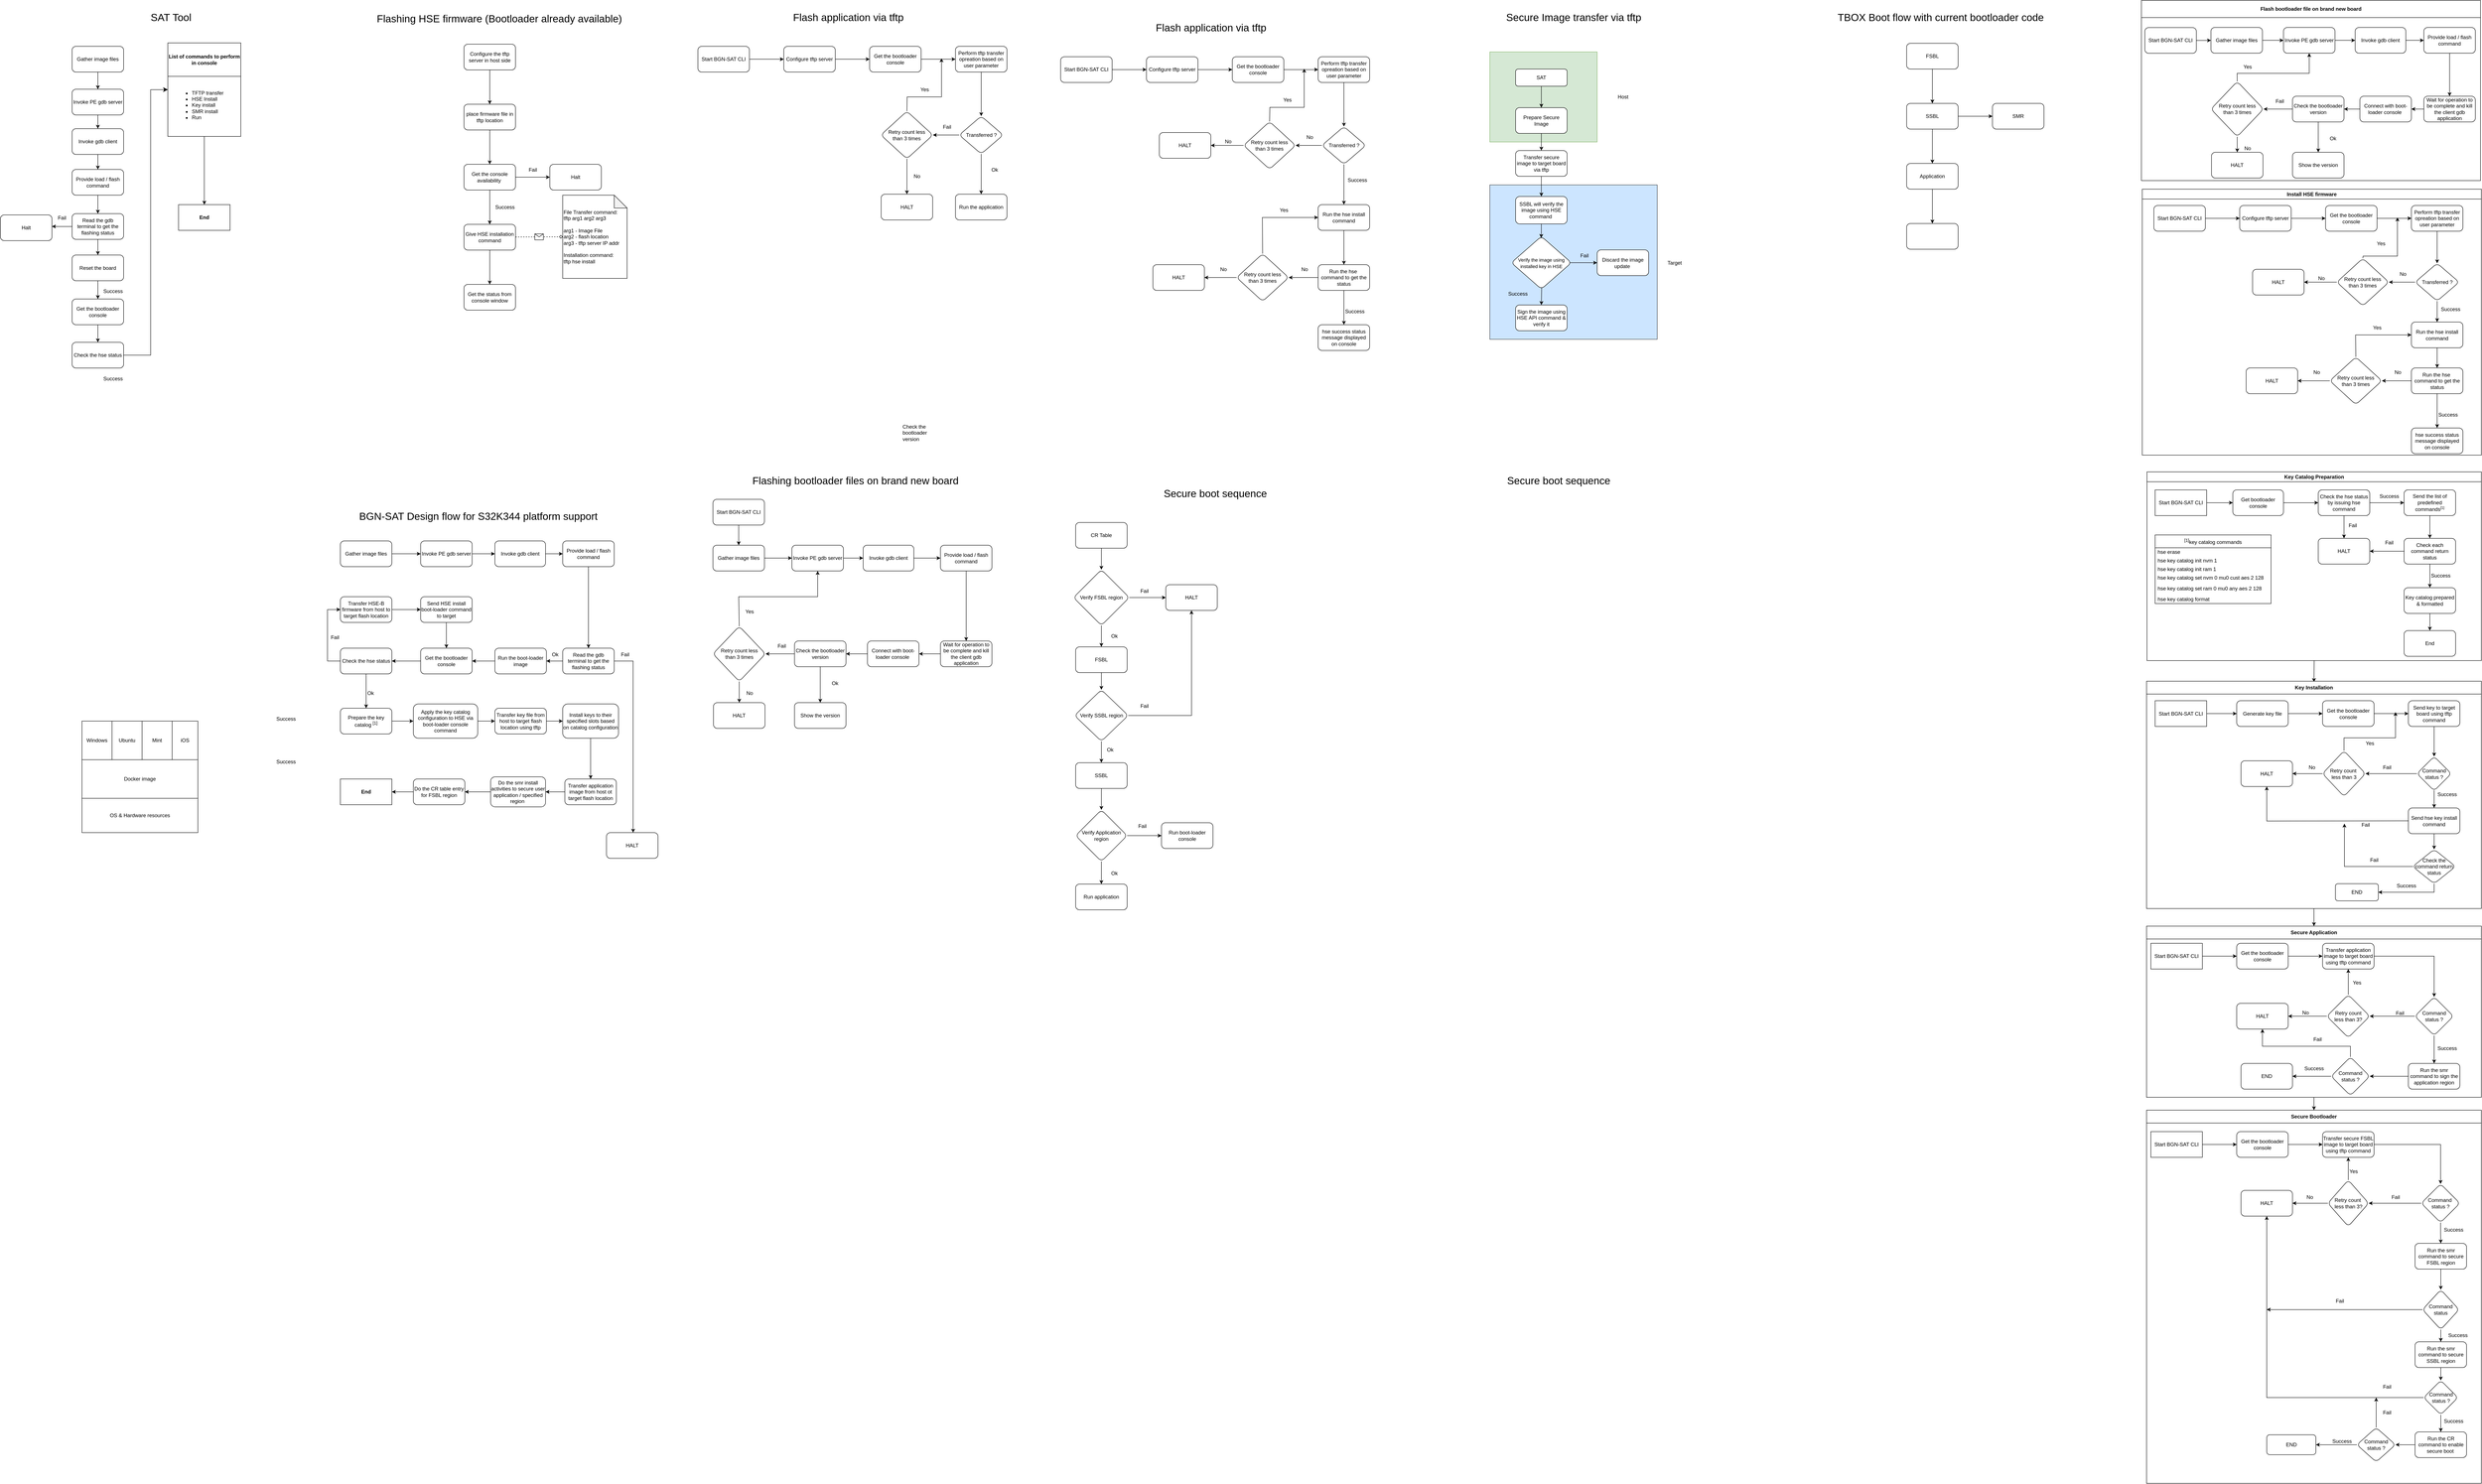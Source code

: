 <mxfile version="21.7.2" type="github">
  <diagram name="Page-1" id="BFMkgEiHd1k4JoB41aS_">
    <mxGraphModel dx="4356" dy="489" grid="1" gridSize="10" guides="1" tooltips="1" connect="1" arrows="1" fold="1" page="1" pageScale="1" pageWidth="850" pageHeight="1100" math="0" shadow="0">
      <root>
        <mxCell id="0" />
        <mxCell id="1" parent="0" />
        <mxCell id="xPFCoBQHx70xWcG0o_kU-1" value="" style="rounded=0;whiteSpace=wrap;html=1;fillColor=#cce5ff;strokeColor=#36393d;" parent="1" vertex="1">
          <mxGeometry x="210" y="450" width="390" height="360" as="geometry" />
        </mxCell>
        <mxCell id="xPFCoBQHx70xWcG0o_kU-2" value="" style="rounded=0;whiteSpace=wrap;html=1;fillColor=#d5e8d4;strokeColor=#82b366;" parent="1" vertex="1">
          <mxGeometry x="210" y="140" width="250" height="210" as="geometry" />
        </mxCell>
        <mxCell id="xPFCoBQHx70xWcG0o_kU-3" value="SAT" style="rounded=1;whiteSpace=wrap;html=1;fontSize=12;glass=0;strokeWidth=1;shadow=0;" parent="1" vertex="1">
          <mxGeometry x="270" y="180" width="120" height="40" as="geometry" />
        </mxCell>
        <mxCell id="xPFCoBQHx70xWcG0o_kU-4" value="Prepare Secure Image" style="rounded=1;whiteSpace=wrap;html=1;fontSize=12;glass=0;strokeWidth=1;shadow=0;" parent="1" vertex="1">
          <mxGeometry x="270" y="270" width="120" height="60" as="geometry" />
        </mxCell>
        <mxCell id="xPFCoBQHx70xWcG0o_kU-5" value="" style="edgeStyle=orthogonalEdgeStyle;rounded=0;orthogonalLoop=1;jettySize=auto;html=1;entryX=0.497;entryY=0.03;entryDx=0;entryDy=0;entryPerimeter=0;" parent="1" source="xPFCoBQHx70xWcG0o_kU-6" target="xPFCoBQHx70xWcG0o_kU-10" edge="1">
          <mxGeometry relative="1" as="geometry" />
        </mxCell>
        <mxCell id="xPFCoBQHx70xWcG0o_kU-6" value="SSBL will verify the image using HSE command&amp;nbsp;" style="rounded=1;whiteSpace=wrap;html=1;fontSize=12;glass=0;strokeWidth=1;shadow=0;" parent="1" vertex="1">
          <mxGeometry x="270" y="477" width="120" height="64" as="geometry" />
        </mxCell>
        <mxCell id="xPFCoBQHx70xWcG0o_kU-7" value="Transfer secure image to target board via tftp" style="rounded=1;whiteSpace=wrap;html=1;" parent="1" vertex="1">
          <mxGeometry x="270" y="370" width="120" height="60" as="geometry" />
        </mxCell>
        <mxCell id="xPFCoBQHx70xWcG0o_kU-8" value="" style="endArrow=classic;html=1;rounded=0;exitX=0.5;exitY=1;exitDx=0;exitDy=0;" parent="1" source="xPFCoBQHx70xWcG0o_kU-4" target="xPFCoBQHx70xWcG0o_kU-7" edge="1">
          <mxGeometry width="50" height="50" relative="1" as="geometry">
            <mxPoint x="500" y="560" as="sourcePoint" />
            <mxPoint x="550" y="510" as="targetPoint" />
          </mxGeometry>
        </mxCell>
        <mxCell id="xPFCoBQHx70xWcG0o_kU-9" value="" style="edgeStyle=orthogonalEdgeStyle;rounded=0;orthogonalLoop=1;jettySize=auto;html=1;exitX=0.975;exitY=0.499;exitDx=0;exitDy=0;exitPerimeter=0;" parent="1" source="xPFCoBQHx70xWcG0o_kU-10" target="xPFCoBQHx70xWcG0o_kU-13" edge="1">
          <mxGeometry relative="1" as="geometry" />
        </mxCell>
        <mxCell id="xPFCoBQHx70xWcG0o_kU-10" value="&lt;font style=&quot;font-size: 11px;&quot;&gt;Verify the image using installed key in HSE&lt;/font&gt;" style="rhombus;whiteSpace=wrap;html=1;rounded=1;glass=0;strokeWidth=1;shadow=0;" parent="1" vertex="1">
          <mxGeometry x="260" y="570" width="140" height="123" as="geometry" />
        </mxCell>
        <mxCell id="xPFCoBQHx70xWcG0o_kU-11" value="Sign the image using HSE API command &amp;amp; verify it" style="whiteSpace=wrap;html=1;rounded=1;glass=0;strokeWidth=1;shadow=0;" parent="1" vertex="1">
          <mxGeometry x="270" y="730" width="120" height="60" as="geometry" />
        </mxCell>
        <mxCell id="xPFCoBQHx70xWcG0o_kU-12" value="Success" style="text;html=1;align=center;verticalAlign=middle;resizable=0;points=[];autosize=1;strokeColor=none;fillColor=none;" parent="1" vertex="1">
          <mxGeometry x="240" y="689" width="70" height="30" as="geometry" />
        </mxCell>
        <mxCell id="xPFCoBQHx70xWcG0o_kU-13" value="Discard the image update&amp;nbsp;" style="whiteSpace=wrap;html=1;rounded=1;glass=0;strokeWidth=1;shadow=0;" parent="1" vertex="1">
          <mxGeometry x="460" y="601.5" width="120" height="60" as="geometry" />
        </mxCell>
        <mxCell id="xPFCoBQHx70xWcG0o_kU-14" value="Fail" style="text;html=1;align=center;verticalAlign=middle;resizable=0;points=[];autosize=1;strokeColor=none;fillColor=none;" parent="1" vertex="1">
          <mxGeometry x="410" y="600" width="40" height="30" as="geometry" />
        </mxCell>
        <mxCell id="xPFCoBQHx70xWcG0o_kU-15" value="" style="endArrow=classic;html=1;rounded=0;exitX=0.5;exitY=1;exitDx=0;exitDy=0;" parent="1" source="xPFCoBQHx70xWcG0o_kU-3" target="xPFCoBQHx70xWcG0o_kU-4" edge="1">
          <mxGeometry width="50" height="50" relative="1" as="geometry">
            <mxPoint x="570" y="460" as="sourcePoint" />
            <mxPoint x="620" y="410" as="targetPoint" />
          </mxGeometry>
        </mxCell>
        <mxCell id="xPFCoBQHx70xWcG0o_kU-16" value="" style="endArrow=classic;html=1;rounded=0;exitX=0.5;exitY=1;exitDx=0;exitDy=0;entryX=0.5;entryY=0;entryDx=0;entryDy=0;" parent="1" source="xPFCoBQHx70xWcG0o_kU-7" target="xPFCoBQHx70xWcG0o_kU-6" edge="1">
          <mxGeometry width="50" height="50" relative="1" as="geometry">
            <mxPoint x="570" y="460" as="sourcePoint" />
            <mxPoint x="620" y="410" as="targetPoint" />
          </mxGeometry>
        </mxCell>
        <mxCell id="xPFCoBQHx70xWcG0o_kU-17" value="" style="endArrow=classic;html=1;rounded=0;exitX=0.505;exitY=0.977;exitDx=0;exitDy=0;entryX=0.5;entryY=0;entryDx=0;entryDy=0;exitPerimeter=0;" parent="1" source="xPFCoBQHx70xWcG0o_kU-10" target="xPFCoBQHx70xWcG0o_kU-11" edge="1">
          <mxGeometry width="50" height="50" relative="1" as="geometry">
            <mxPoint x="490" y="630" as="sourcePoint" />
            <mxPoint x="540" y="580" as="targetPoint" />
          </mxGeometry>
        </mxCell>
        <mxCell id="xPFCoBQHx70xWcG0o_kU-18" value="Host" style="text;html=1;align=center;verticalAlign=middle;resizable=0;points=[];autosize=1;strokeColor=none;fillColor=none;" parent="1" vertex="1">
          <mxGeometry x="495" y="230" width="50" height="30" as="geometry" />
        </mxCell>
        <mxCell id="xPFCoBQHx70xWcG0o_kU-19" value="Target" style="text;html=1;align=center;verticalAlign=middle;resizable=0;points=[];autosize=1;strokeColor=none;fillColor=none;" parent="1" vertex="1">
          <mxGeometry x="610" y="616.5" width="60" height="30" as="geometry" />
        </mxCell>
        <mxCell id="xPFCoBQHx70xWcG0o_kU-20" value="" style="edgeStyle=orthogonalEdgeStyle;rounded=0;orthogonalLoop=1;jettySize=auto;html=1;" parent="1" source="xPFCoBQHx70xWcG0o_kU-21" target="xPFCoBQHx70xWcG0o_kU-25" edge="1">
          <mxGeometry relative="1" as="geometry" />
        </mxCell>
        <mxCell id="xPFCoBQHx70xWcG0o_kU-21" value="FSBL" style="rounded=1;whiteSpace=wrap;html=1;" parent="1" vertex="1">
          <mxGeometry x="1181" y="120" width="120" height="60" as="geometry" />
        </mxCell>
        <mxCell id="xPFCoBQHx70xWcG0o_kU-22" value="&lt;font style=&quot;font-size: 24px;&quot;&gt;Secure Image transfer via tftp&lt;/font&gt;" style="text;html=1;align=center;verticalAlign=middle;resizable=0;points=[];autosize=1;strokeColor=none;fillColor=none;" parent="1" vertex="1">
          <mxGeometry x="235" y="40" width="340" height="40" as="geometry" />
        </mxCell>
        <mxCell id="xPFCoBQHx70xWcG0o_kU-23" value="" style="edgeStyle=orthogonalEdgeStyle;rounded=0;orthogonalLoop=1;jettySize=auto;html=1;" parent="1" source="xPFCoBQHx70xWcG0o_kU-25" target="xPFCoBQHx70xWcG0o_kU-27" edge="1">
          <mxGeometry relative="1" as="geometry" />
        </mxCell>
        <mxCell id="xPFCoBQHx70xWcG0o_kU-24" value="" style="edgeStyle=orthogonalEdgeStyle;rounded=0;orthogonalLoop=1;jettySize=auto;html=1;" parent="1" source="xPFCoBQHx70xWcG0o_kU-25" target="xPFCoBQHx70xWcG0o_kU-29" edge="1">
          <mxGeometry relative="1" as="geometry" />
        </mxCell>
        <mxCell id="xPFCoBQHx70xWcG0o_kU-25" value="SSBL" style="whiteSpace=wrap;html=1;rounded=1;" parent="1" vertex="1">
          <mxGeometry x="1181" y="260" width="120" height="60" as="geometry" />
        </mxCell>
        <mxCell id="xPFCoBQHx70xWcG0o_kU-26" value="" style="edgeStyle=orthogonalEdgeStyle;rounded=0;orthogonalLoop=1;jettySize=auto;html=1;" parent="1" source="xPFCoBQHx70xWcG0o_kU-27" target="xPFCoBQHx70xWcG0o_kU-28" edge="1">
          <mxGeometry relative="1" as="geometry" />
        </mxCell>
        <mxCell id="xPFCoBQHx70xWcG0o_kU-27" value="Application" style="whiteSpace=wrap;html=1;rounded=1;" parent="1" vertex="1">
          <mxGeometry x="1181" y="400" width="120" height="60" as="geometry" />
        </mxCell>
        <mxCell id="xPFCoBQHx70xWcG0o_kU-28" value="" style="whiteSpace=wrap;html=1;rounded=1;" parent="1" vertex="1">
          <mxGeometry x="1181" y="540" width="120" height="60" as="geometry" />
        </mxCell>
        <mxCell id="xPFCoBQHx70xWcG0o_kU-29" value="SMR" style="whiteSpace=wrap;html=1;rounded=1;" parent="1" vertex="1">
          <mxGeometry x="1381" y="260" width="120" height="60" as="geometry" />
        </mxCell>
        <mxCell id="xPFCoBQHx70xWcG0o_kU-30" value="&lt;font style=&quot;font-size: 24px;&quot;&gt;TBOX Boot flow with current bootloader code&lt;/font&gt;" style="text;html=1;align=center;verticalAlign=middle;resizable=0;points=[];autosize=1;strokeColor=none;fillColor=none;" parent="1" vertex="1">
          <mxGeometry x="1010" y="40" width="500" height="40" as="geometry" />
        </mxCell>
        <mxCell id="xPFCoBQHx70xWcG0o_kU-32" value="" style="edgeStyle=orthogonalEdgeStyle;rounded=0;orthogonalLoop=1;jettySize=auto;html=1;" parent="1" source="xPFCoBQHx70xWcG0o_kU-33" target="xPFCoBQHx70xWcG0o_kU-36" edge="1">
          <mxGeometry relative="1" as="geometry" />
        </mxCell>
        <mxCell id="xPFCoBQHx70xWcG0o_kU-33" value="Gather image files" style="rounded=1;whiteSpace=wrap;html=1;" parent="1" vertex="1">
          <mxGeometry x="-3093" y="127" width="120" height="60" as="geometry" />
        </mxCell>
        <mxCell id="xPFCoBQHx70xWcG0o_kU-34" value="&lt;font style=&quot;font-size: 24px;&quot;&gt;SAT Tool&lt;/font&gt;" style="text;html=1;align=center;verticalAlign=middle;resizable=0;points=[];autosize=1;strokeColor=none;fillColor=none;" parent="1" vertex="1">
          <mxGeometry x="-2923" y="40" width="120" height="40" as="geometry" />
        </mxCell>
        <mxCell id="xPFCoBQHx70xWcG0o_kU-35" value="" style="edgeStyle=orthogonalEdgeStyle;rounded=0;orthogonalLoop=1;jettySize=auto;html=1;" parent="1" source="xPFCoBQHx70xWcG0o_kU-36" target="xPFCoBQHx70xWcG0o_kU-38" edge="1">
          <mxGeometry relative="1" as="geometry" />
        </mxCell>
        <mxCell id="xPFCoBQHx70xWcG0o_kU-36" value="Invoke PE gdb server" style="whiteSpace=wrap;html=1;rounded=1;" parent="1" vertex="1">
          <mxGeometry x="-3093" y="227" width="120" height="60" as="geometry" />
        </mxCell>
        <mxCell id="xPFCoBQHx70xWcG0o_kU-37" value="" style="edgeStyle=orthogonalEdgeStyle;rounded=0;orthogonalLoop=1;jettySize=auto;html=1;" parent="1" source="xPFCoBQHx70xWcG0o_kU-38" target="xPFCoBQHx70xWcG0o_kU-40" edge="1">
          <mxGeometry relative="1" as="geometry" />
        </mxCell>
        <mxCell id="xPFCoBQHx70xWcG0o_kU-38" value="Invoke gdb client" style="whiteSpace=wrap;html=1;rounded=1;" parent="1" vertex="1">
          <mxGeometry x="-3093" y="319" width="120" height="60" as="geometry" />
        </mxCell>
        <mxCell id="xPFCoBQHx70xWcG0o_kU-39" value="" style="edgeStyle=orthogonalEdgeStyle;rounded=0;orthogonalLoop=1;jettySize=auto;html=1;fontFamily=Helvetica;fontSize=12;fontColor=default;" parent="1" source="xPFCoBQHx70xWcG0o_kU-40" target="xPFCoBQHx70xWcG0o_kU-43" edge="1">
          <mxGeometry relative="1" as="geometry" />
        </mxCell>
        <mxCell id="xPFCoBQHx70xWcG0o_kU-40" value="Provide load / flash command" style="whiteSpace=wrap;html=1;rounded=1;" parent="1" vertex="1">
          <mxGeometry x="-3093" y="414" width="120" height="60" as="geometry" />
        </mxCell>
        <mxCell id="xPFCoBQHx70xWcG0o_kU-41" value="" style="edgeStyle=orthogonalEdgeStyle;rounded=0;orthogonalLoop=1;jettySize=auto;html=1;fontFamily=Helvetica;fontSize=12;fontColor=default;" parent="1" source="xPFCoBQHx70xWcG0o_kU-43" target="xPFCoBQHx70xWcG0o_kU-45" edge="1">
          <mxGeometry relative="1" as="geometry" />
        </mxCell>
        <mxCell id="xPFCoBQHx70xWcG0o_kU-42" value="" style="edgeStyle=orthogonalEdgeStyle;rounded=0;orthogonalLoop=1;jettySize=auto;html=1;fontFamily=Helvetica;fontSize=12;fontColor=default;entryX=1;entryY=0.5;entryDx=0;entryDy=0;" parent="1" source="xPFCoBQHx70xWcG0o_kU-43" edge="1">
          <mxGeometry relative="1" as="geometry">
            <mxPoint x="-3140" y="547" as="targetPoint" />
          </mxGeometry>
        </mxCell>
        <mxCell id="xPFCoBQHx70xWcG0o_kU-43" value="Read the gdb terminal to get the flashing status" style="rounded=1;whiteSpace=wrap;html=1;strokeColor=default;fontFamily=Helvetica;fontSize=12;fontColor=default;fillColor=default;" parent="1" vertex="1">
          <mxGeometry x="-3093" y="517" width="120" height="60" as="geometry" />
        </mxCell>
        <mxCell id="xPFCoBQHx70xWcG0o_kU-44" value="" style="edgeStyle=orthogonalEdgeStyle;rounded=0;orthogonalLoop=1;jettySize=auto;html=1;fontFamily=Helvetica;fontSize=12;fontColor=default;" parent="1" source="xPFCoBQHx70xWcG0o_kU-45" target="xPFCoBQHx70xWcG0o_kU-50" edge="1">
          <mxGeometry relative="1" as="geometry" />
        </mxCell>
        <mxCell id="xPFCoBQHx70xWcG0o_kU-45" value="Reset the board" style="whiteSpace=wrap;html=1;rounded=1;" parent="1" vertex="1">
          <mxGeometry x="-3093" y="613.5" width="120" height="60" as="geometry" />
        </mxCell>
        <mxCell id="xPFCoBQHx70xWcG0o_kU-46" value="Success" style="text;html=1;align=center;verticalAlign=middle;resizable=0;points=[];autosize=1;strokeColor=none;fillColor=none;fontSize=12;fontFamily=Helvetica;fontColor=default;" parent="1" vertex="1">
          <mxGeometry x="-3033" y="683" width="70" height="30" as="geometry" />
        </mxCell>
        <mxCell id="xPFCoBQHx70xWcG0o_kU-47" value="Halt" style="whiteSpace=wrap;html=1;rounded=1;" parent="1" vertex="1">
          <mxGeometry x="-3260" y="520" width="120" height="60" as="geometry" />
        </mxCell>
        <mxCell id="xPFCoBQHx70xWcG0o_kU-48" value="Fail" style="text;html=1;align=center;verticalAlign=middle;resizable=0;points=[];autosize=1;strokeColor=none;fillColor=none;fontSize=12;fontFamily=Helvetica;fontColor=default;" parent="1" vertex="1">
          <mxGeometry x="-3137" y="512" width="40" height="30" as="geometry" />
        </mxCell>
        <mxCell id="xPFCoBQHx70xWcG0o_kU-49" value="" style="edgeStyle=orthogonalEdgeStyle;rounded=0;orthogonalLoop=1;jettySize=auto;html=1;fontFamily=Helvetica;fontSize=12;fontColor=default;" parent="1" source="xPFCoBQHx70xWcG0o_kU-50" edge="1">
          <mxGeometry relative="1" as="geometry">
            <mxPoint x="-3033" y="817" as="targetPoint" />
          </mxGeometry>
        </mxCell>
        <mxCell id="xPFCoBQHx70xWcG0o_kU-50" value="Get the bootloader console" style="whiteSpace=wrap;html=1;rounded=1;" parent="1" vertex="1">
          <mxGeometry x="-3093" y="716" width="120" height="60" as="geometry" />
        </mxCell>
        <mxCell id="xPFCoBQHx70xWcG0o_kU-51" value="" style="edgeStyle=orthogonalEdgeStyle;rounded=0;orthogonalLoop=1;jettySize=auto;html=1;fontFamily=Helvetica;fontSize=12;fontColor=default;" parent="1" source="xPFCoBQHx70xWcG0o_kU-52" target="xPFCoBQHx70xWcG0o_kU-57" edge="1">
          <mxGeometry relative="1" as="geometry" />
        </mxCell>
        <mxCell id="xPFCoBQHx70xWcG0o_kU-52" value="List of commands to perform in console" style="swimlane;whiteSpace=wrap;html=1;strokeColor=default;fontFamily=Helvetica;fontSize=12;fontColor=default;fillColor=default;startSize=78;" parent="1" vertex="1">
          <mxGeometry x="-2870" y="119" width="170" height="218" as="geometry">
            <mxRectangle x="-513" y="930" width="127" height="30" as="alternateBounds" />
          </mxGeometry>
        </mxCell>
        <mxCell id="xPFCoBQHx70xWcG0o_kU-53" value="Check the hse status" style="whiteSpace=wrap;html=1;rounded=1;" parent="1" vertex="1">
          <mxGeometry x="-3093" y="817" width="120" height="60" as="geometry" />
        </mxCell>
        <mxCell id="xPFCoBQHx70xWcG0o_kU-54" value="Success" style="text;html=1;align=center;verticalAlign=middle;resizable=0;points=[];autosize=1;strokeColor=none;fillColor=none;fontSize=12;fontFamily=Helvetica;fontColor=default;" parent="1" vertex="1">
          <mxGeometry x="-3033" y="887" width="70" height="30" as="geometry" />
        </mxCell>
        <mxCell id="xPFCoBQHx70xWcG0o_kU-55" value="" style="edgeStyle=elbowEdgeStyle;elbow=horizontal;endArrow=classic;html=1;curved=0;rounded=0;endSize=8;startSize=8;fontFamily=Helvetica;fontSize=12;fontColor=default;exitX=1;exitY=0.5;exitDx=0;exitDy=0;entryX=0;entryY=0.5;entryDx=0;entryDy=0;" parent="1" source="xPFCoBQHx70xWcG0o_kU-53" target="xPFCoBQHx70xWcG0o_kU-52" edge="1">
          <mxGeometry width="50" height="50" relative="1" as="geometry">
            <mxPoint x="-2840" y="547" as="sourcePoint" />
            <mxPoint x="-2870" y="207" as="targetPoint" />
            <Array as="points">
              <mxPoint x="-2910" y="447" />
            </Array>
          </mxGeometry>
        </mxCell>
        <mxCell id="xPFCoBQHx70xWcG0o_kU-56" value="&lt;ul&gt;&lt;li&gt;TFTP transfer&lt;/li&gt;&lt;li&gt;HSE Install&lt;/li&gt;&lt;li&gt;Key install&lt;/li&gt;&lt;li&gt;SMR install&lt;/li&gt;&lt;li style=&quot;&quot;&gt;Run&amp;nbsp;&lt;/li&gt;&lt;/ul&gt;" style="text;html=1;align=left;verticalAlign=middle;resizable=0;points=[];autosize=1;strokeColor=none;fillColor=none;fontSize=12;fontFamily=Helvetica;fontColor=default;" parent="1" vertex="1">
          <mxGeometry x="-2856" y="209" width="140" height="110" as="geometry" />
        </mxCell>
        <mxCell id="xPFCoBQHx70xWcG0o_kU-57" value="End" style="whiteSpace=wrap;html=1;fontStyle=1;startSize=78;" parent="1" vertex="1">
          <mxGeometry x="-2845" y="496" width="120" height="60" as="geometry" />
        </mxCell>
        <mxCell id="xPFCoBQHx70xWcG0o_kU-58" value="&lt;font style=&quot;font-size: 24px;&quot;&gt;Flashing HSE firmware (Bootloader already available)&lt;/font&gt;" style="text;html=1;align=center;verticalAlign=middle;resizable=0;points=[];autosize=1;strokeColor=none;fillColor=none;fontSize=12;fontFamily=Helvetica;fontColor=default;" parent="1" vertex="1">
          <mxGeometry x="-2393" y="43" width="590" height="40" as="geometry" />
        </mxCell>
        <mxCell id="xPFCoBQHx70xWcG0o_kU-59" value="" style="edgeStyle=orthogonalEdgeStyle;rounded=0;orthogonalLoop=1;jettySize=auto;html=1;fontFamily=Helvetica;fontSize=12;fontColor=default;" parent="1" source="xPFCoBQHx70xWcG0o_kU-60" target="xPFCoBQHx70xWcG0o_kU-62" edge="1">
          <mxGeometry relative="1" as="geometry" />
        </mxCell>
        <mxCell id="xPFCoBQHx70xWcG0o_kU-60" value="Configure the tftp server in host side" style="rounded=1;whiteSpace=wrap;html=1;strokeColor=default;fontFamily=Helvetica;fontSize=12;fontColor=default;fillColor=default;" parent="1" vertex="1">
          <mxGeometry x="-2180" y="122" width="120" height="60" as="geometry" />
        </mxCell>
        <mxCell id="xPFCoBQHx70xWcG0o_kU-61" value="" style="edgeStyle=orthogonalEdgeStyle;rounded=0;orthogonalLoop=1;jettySize=auto;html=1;fontFamily=Helvetica;fontSize=12;fontColor=default;" parent="1" source="xPFCoBQHx70xWcG0o_kU-62" target="xPFCoBQHx70xWcG0o_kU-65" edge="1">
          <mxGeometry relative="1" as="geometry" />
        </mxCell>
        <mxCell id="xPFCoBQHx70xWcG0o_kU-62" value="place firmware file in tftp location" style="whiteSpace=wrap;html=1;rounded=1;" parent="1" vertex="1">
          <mxGeometry x="-2180" y="262" width="120" height="60" as="geometry" />
        </mxCell>
        <mxCell id="xPFCoBQHx70xWcG0o_kU-63" value="" style="edgeStyle=orthogonalEdgeStyle;rounded=0;orthogonalLoop=1;jettySize=auto;html=1;fontFamily=Helvetica;fontSize=12;fontColor=default;" parent="1" source="xPFCoBQHx70xWcG0o_kU-65" target="xPFCoBQHx70xWcG0o_kU-67" edge="1">
          <mxGeometry relative="1" as="geometry" />
        </mxCell>
        <mxCell id="xPFCoBQHx70xWcG0o_kU-64" value="" style="edgeStyle=orthogonalEdgeStyle;rounded=0;orthogonalLoop=1;jettySize=auto;html=1;fontFamily=Helvetica;fontSize=12;fontColor=default;" parent="1" source="xPFCoBQHx70xWcG0o_kU-65" target="xPFCoBQHx70xWcG0o_kU-69" edge="1">
          <mxGeometry relative="1" as="geometry" />
        </mxCell>
        <mxCell id="xPFCoBQHx70xWcG0o_kU-65" value="Get the console availability&amp;nbsp;" style="whiteSpace=wrap;html=1;rounded=1;" parent="1" vertex="1">
          <mxGeometry x="-2180" y="402" width="120" height="60" as="geometry" />
        </mxCell>
        <mxCell id="xPFCoBQHx70xWcG0o_kU-66" value="" style="edgeStyle=orthogonalEdgeStyle;rounded=0;orthogonalLoop=1;jettySize=auto;html=1;fontFamily=Helvetica;fontSize=12;fontColor=default;" parent="1" source="xPFCoBQHx70xWcG0o_kU-67" target="xPFCoBQHx70xWcG0o_kU-68" edge="1">
          <mxGeometry relative="1" as="geometry" />
        </mxCell>
        <mxCell id="xPFCoBQHx70xWcG0o_kU-67" value="Give HSE installation command" style="whiteSpace=wrap;html=1;rounded=1;" parent="1" vertex="1">
          <mxGeometry x="-2180" y="542" width="120" height="60" as="geometry" />
        </mxCell>
        <mxCell id="xPFCoBQHx70xWcG0o_kU-68" value="Get the status from console window" style="whiteSpace=wrap;html=1;rounded=1;" parent="1" vertex="1">
          <mxGeometry x="-2180" y="682" width="120" height="60" as="geometry" />
        </mxCell>
        <mxCell id="xPFCoBQHx70xWcG0o_kU-69" value="Halt" style="whiteSpace=wrap;html=1;rounded=1;" parent="1" vertex="1">
          <mxGeometry x="-1980" y="402" width="120" height="60" as="geometry" />
        </mxCell>
        <mxCell id="xPFCoBQHx70xWcG0o_kU-70" value="Fail" style="text;html=1;align=center;verticalAlign=middle;resizable=0;points=[];autosize=1;strokeColor=none;fillColor=none;fontSize=12;fontFamily=Helvetica;fontColor=default;" parent="1" vertex="1">
          <mxGeometry x="-2040" y="400" width="40" height="30" as="geometry" />
        </mxCell>
        <mxCell id="xPFCoBQHx70xWcG0o_kU-71" value="Success" style="text;html=1;align=center;verticalAlign=middle;resizable=0;points=[];autosize=1;strokeColor=none;fillColor=none;fontSize=12;fontFamily=Helvetica;fontColor=default;" parent="1" vertex="1">
          <mxGeometry x="-2120" y="487" width="70" height="30" as="geometry" />
        </mxCell>
        <mxCell id="xPFCoBQHx70xWcG0o_kU-72" value="File Transfer command:&lt;br&gt;tftp arg1 arg2 arg3&lt;br&gt;&lt;br&gt;arg1 - Image File&lt;br&gt;arg2 - flash location&lt;br&gt;&lt;div style=&quot;&quot;&gt;&lt;span style=&quot;background-color: initial;&quot;&gt;arg3 - tftp server IP addr&amp;nbsp;&lt;br&gt;&lt;br&gt;Installation command:&lt;br&gt;tftp hse install&lt;/span&gt;&lt;/div&gt;" style="shape=note;whiteSpace=wrap;html=1;backgroundOutline=1;darkOpacity=0.05;strokeColor=default;fontFamily=Helvetica;fontSize=12;fontColor=default;fillColor=default;align=left;" parent="1" vertex="1">
          <mxGeometry x="-1950" y="474" width="150" height="194" as="geometry" />
        </mxCell>
        <mxCell id="xPFCoBQHx70xWcG0o_kU-73" value="" style="endArrow=diamond;html=1;rounded=0;fontFamily=Helvetica;fontSize=12;fontColor=default;entryX=0;entryY=0.5;entryDx=0;entryDy=0;entryPerimeter=0;dashed=1;endFill=0;" parent="1" target="xPFCoBQHx70xWcG0o_kU-72" edge="1">
          <mxGeometry relative="1" as="geometry">
            <mxPoint x="-2060" y="571.5" as="sourcePoint" />
            <mxPoint x="-1960" y="571.5" as="targetPoint" />
          </mxGeometry>
        </mxCell>
        <mxCell id="xPFCoBQHx70xWcG0o_kU-74" value="" style="shape=message;html=1;outlineConnect=0;strokeColor=default;fontFamily=Helvetica;fontSize=12;fontColor=default;fillColor=default;" parent="xPFCoBQHx70xWcG0o_kU-73" vertex="1">
          <mxGeometry width="20" height="14" relative="1" as="geometry">
            <mxPoint x="-10" y="-7" as="offset" />
          </mxGeometry>
        </mxCell>
        <mxCell id="xPFCoBQHx70xWcG0o_kU-75" value="&lt;font style=&quot;font-size: 24px;&quot;&gt;Flash application via tftp&lt;/font&gt;" style="text;html=1;align=center;verticalAlign=middle;resizable=0;points=[];autosize=1;strokeColor=none;fillColor=none;fontSize=12;fontFamily=Helvetica;fontColor=default;" parent="1" vertex="1">
          <mxGeometry x="-1425" y="40" width="280" height="40" as="geometry" />
        </mxCell>
        <mxCell id="xPFCoBQHx70xWcG0o_kU-76" value="OS &amp;amp; Hardware resources" style="rounded=0;whiteSpace=wrap;html=1;" parent="1" vertex="1">
          <mxGeometry x="-3070" y="1880" width="270" height="80" as="geometry" />
        </mxCell>
        <mxCell id="xPFCoBQHx70xWcG0o_kU-77" value="Docker image" style="whiteSpace=wrap;html=1;rounded=0;" parent="1" vertex="1">
          <mxGeometry x="-3070" y="1790" width="270" height="90" as="geometry" />
        </mxCell>
        <mxCell id="xPFCoBQHx70xWcG0o_kU-78" value="Windows" style="whiteSpace=wrap;html=1;rounded=0;" parent="1" vertex="1">
          <mxGeometry x="-3070" y="1700" width="70" height="90" as="geometry" />
        </mxCell>
        <mxCell id="xPFCoBQHx70xWcG0o_kU-79" value="Ubuntu" style="whiteSpace=wrap;html=1;rounded=0;" parent="1" vertex="1">
          <mxGeometry x="-3000" y="1700" width="70" height="90" as="geometry" />
        </mxCell>
        <mxCell id="xPFCoBQHx70xWcG0o_kU-80" value="Mint" style="whiteSpace=wrap;html=1;rounded=0;" parent="1" vertex="1">
          <mxGeometry x="-2930" y="1700" width="70" height="90" as="geometry" />
        </mxCell>
        <mxCell id="xPFCoBQHx70xWcG0o_kU-81" value="iOS" style="whiteSpace=wrap;html=1;rounded=0;" parent="1" vertex="1">
          <mxGeometry x="-2860" y="1700" width="60" height="90" as="geometry" />
        </mxCell>
        <mxCell id="xPFCoBQHx70xWcG0o_kU-82" value="" style="edgeStyle=orthogonalEdgeStyle;rounded=0;orthogonalLoop=1;jettySize=auto;html=1;" parent="1" source="xPFCoBQHx70xWcG0o_kU-83" target="xPFCoBQHx70xWcG0o_kU-85" edge="1">
          <mxGeometry relative="1" as="geometry" />
        </mxCell>
        <mxCell id="xPFCoBQHx70xWcG0o_kU-83" value="Gather image files" style="rounded=1;whiteSpace=wrap;html=1;" parent="1" vertex="1">
          <mxGeometry x="-2468" y="1280" width="120" height="60" as="geometry" />
        </mxCell>
        <mxCell id="xPFCoBQHx70xWcG0o_kU-84" value="" style="edgeStyle=orthogonalEdgeStyle;rounded=0;orthogonalLoop=1;jettySize=auto;html=1;" parent="1" source="xPFCoBQHx70xWcG0o_kU-85" target="xPFCoBQHx70xWcG0o_kU-87" edge="1">
          <mxGeometry relative="1" as="geometry" />
        </mxCell>
        <mxCell id="xPFCoBQHx70xWcG0o_kU-85" value="Invoke PE gdb server" style="whiteSpace=wrap;html=1;rounded=1;" parent="1" vertex="1">
          <mxGeometry x="-2281" y="1280" width="120" height="60" as="geometry" />
        </mxCell>
        <mxCell id="xPFCoBQHx70xWcG0o_kU-86" value="" style="edgeStyle=orthogonalEdgeStyle;rounded=0;orthogonalLoop=1;jettySize=auto;html=1;" parent="1" source="xPFCoBQHx70xWcG0o_kU-87" target="xPFCoBQHx70xWcG0o_kU-89" edge="1">
          <mxGeometry relative="1" as="geometry" />
        </mxCell>
        <mxCell id="xPFCoBQHx70xWcG0o_kU-87" value="Invoke gdb client" style="whiteSpace=wrap;html=1;rounded=1;" parent="1" vertex="1">
          <mxGeometry x="-2108" y="1280" width="118" height="60" as="geometry" />
        </mxCell>
        <mxCell id="xPFCoBQHx70xWcG0o_kU-88" value="" style="edgeStyle=orthogonalEdgeStyle;rounded=0;orthogonalLoop=1;jettySize=auto;html=1;fontFamily=Helvetica;fontSize=12;fontColor=default;" parent="1" source="xPFCoBQHx70xWcG0o_kU-89" target="xPFCoBQHx70xWcG0o_kU-92" edge="1">
          <mxGeometry relative="1" as="geometry" />
        </mxCell>
        <mxCell id="xPFCoBQHx70xWcG0o_kU-89" value="Provide load / flash command" style="whiteSpace=wrap;html=1;rounded=1;" parent="1" vertex="1">
          <mxGeometry x="-1950" y="1280" width="120" height="60" as="geometry" />
        </mxCell>
        <mxCell id="xPFCoBQHx70xWcG0o_kU-90" value="" style="edgeStyle=orthogonalEdgeStyle;rounded=0;orthogonalLoop=1;jettySize=auto;html=1;fontFamily=Helvetica;fontSize=12;fontColor=default;" parent="1" source="xPFCoBQHx70xWcG0o_kU-92" target="xPFCoBQHx70xWcG0o_kU-101" edge="1">
          <mxGeometry relative="1" as="geometry" />
        </mxCell>
        <mxCell id="xPFCoBQHx70xWcG0o_kU-91" value="" style="edgeStyle=orthogonalEdgeStyle;rounded=0;orthogonalLoop=1;jettySize=auto;html=1;" parent="1" edge="1">
          <mxGeometry relative="1" as="geometry">
            <mxPoint x="-1848" y="1560.048" as="sourcePoint" />
            <mxPoint x="-1786.0" y="1960" as="targetPoint" />
            <Array as="points">
              <mxPoint x="-1786" y="1560" />
            </Array>
          </mxGeometry>
        </mxCell>
        <mxCell id="xPFCoBQHx70xWcG0o_kU-92" value="Read the gdb terminal to get the flashing status" style="rounded=1;whiteSpace=wrap;html=1;strokeColor=default;fontFamily=Helvetica;fontSize=12;fontColor=default;fillColor=default;" parent="1" vertex="1">
          <mxGeometry x="-1950" y="1530" width="120" height="60" as="geometry" />
        </mxCell>
        <mxCell id="xPFCoBQHx70xWcG0o_kU-93" value="" style="edgeStyle=orthogonalEdgeStyle;rounded=0;orthogonalLoop=1;jettySize=auto;html=1;fontFamily=Helvetica;fontSize=12;fontColor=default;" parent="1" source="xPFCoBQHx70xWcG0o_kU-101" target="xPFCoBQHx70xWcG0o_kU-96" edge="1">
          <mxGeometry relative="1" as="geometry" />
        </mxCell>
        <mxCell id="xPFCoBQHx70xWcG0o_kU-94" value="Success" style="text;html=1;align=center;verticalAlign=middle;resizable=0;points=[];autosize=1;strokeColor=none;fillColor=none;fontSize=12;fontFamily=Helvetica;fontColor=default;" parent="1" vertex="1">
          <mxGeometry x="-2630" y="1780" width="70" height="30" as="geometry" />
        </mxCell>
        <mxCell id="xPFCoBQHx70xWcG0o_kU-95" value="" style="edgeStyle=orthogonalEdgeStyle;rounded=0;orthogonalLoop=1;jettySize=auto;html=1;" parent="1" source="xPFCoBQHx70xWcG0o_kU-96" target="xPFCoBQHx70xWcG0o_kU-98" edge="1">
          <mxGeometry relative="1" as="geometry" />
        </mxCell>
        <mxCell id="xPFCoBQHx70xWcG0o_kU-96" value="Get the bootloader console" style="whiteSpace=wrap;html=1;rounded=1;" parent="1" vertex="1">
          <mxGeometry x="-2281" y="1530" width="120" height="60" as="geometry" />
        </mxCell>
        <mxCell id="xPFCoBQHx70xWcG0o_kU-97" value="" style="edgeStyle=orthogonalEdgeStyle;rounded=0;orthogonalLoop=1;jettySize=auto;html=1;" parent="1" source="xPFCoBQHx70xWcG0o_kU-98" target="xPFCoBQHx70xWcG0o_kU-104" edge="1">
          <mxGeometry relative="1" as="geometry" />
        </mxCell>
        <mxCell id="xPFCoBQHx70xWcG0o_kU-98" value="Check the hse status" style="whiteSpace=wrap;html=1;rounded=1;" parent="1" vertex="1">
          <mxGeometry x="-2468" y="1530" width="120" height="60" as="geometry" />
        </mxCell>
        <mxCell id="xPFCoBQHx70xWcG0o_kU-99" value="Success" style="text;html=1;align=center;verticalAlign=middle;resizable=0;points=[];autosize=1;strokeColor=none;fillColor=none;fontSize=12;fontFamily=Helvetica;fontColor=default;" parent="1" vertex="1">
          <mxGeometry x="-2630" y="1680" width="70" height="30" as="geometry" />
        </mxCell>
        <mxCell id="xPFCoBQHx70xWcG0o_kU-100" value="End" style="whiteSpace=wrap;html=1;fontStyle=1;startSize=78;" parent="1" vertex="1">
          <mxGeometry x="-2468" y="1835" width="120" height="60" as="geometry" />
        </mxCell>
        <mxCell id="xPFCoBQHx70xWcG0o_kU-101" value="Run the boot-loader image" style="whiteSpace=wrap;html=1;rounded=1;" parent="1" vertex="1">
          <mxGeometry x="-2108" y="1530" width="120" height="60" as="geometry" />
        </mxCell>
        <mxCell id="xPFCoBQHx70xWcG0o_kU-102" value="" style="edgeStyle=orthogonalEdgeStyle;rounded=0;orthogonalLoop=1;jettySize=auto;html=1;" parent="1" source="xPFCoBQHx70xWcG0o_kU-104" target="xPFCoBQHx70xWcG0o_kU-106" edge="1">
          <mxGeometry relative="1" as="geometry" />
        </mxCell>
        <mxCell id="xPFCoBQHx70xWcG0o_kU-103" value="" style="edgeStyle=orthogonalEdgeStyle;rounded=0;orthogonalLoop=1;jettySize=auto;html=1;exitX=0;exitY=0.5;exitDx=0;exitDy=0;entryX=0;entryY=0.5;entryDx=0;entryDy=0;" parent="1" source="xPFCoBQHx70xWcG0o_kU-98" target="xPFCoBQHx70xWcG0o_kU-118" edge="1">
          <mxGeometry relative="1" as="geometry">
            <mxPoint x="-2288" y="1680" as="sourcePoint" />
            <Array as="points">
              <mxPoint x="-2498" y="1560" />
              <mxPoint x="-2498" y="1440" />
            </Array>
          </mxGeometry>
        </mxCell>
        <mxCell id="xPFCoBQHx70xWcG0o_kU-104" value="Prepare the key catalog &lt;sup&gt;[1]&lt;/sup&gt;" style="whiteSpace=wrap;html=1;rounded=1;" parent="1" vertex="1">
          <mxGeometry x="-2468" y="1670" width="120" height="60" as="geometry" />
        </mxCell>
        <mxCell id="xPFCoBQHx70xWcG0o_kU-105" value="" style="edgeStyle=orthogonalEdgeStyle;rounded=0;orthogonalLoop=1;jettySize=auto;html=1;" parent="1" source="xPFCoBQHx70xWcG0o_kU-106" target="xPFCoBQHx70xWcG0o_kU-112" edge="1">
          <mxGeometry relative="1" as="geometry" />
        </mxCell>
        <mxCell id="xPFCoBQHx70xWcG0o_kU-106" value="Apply the key catalog configuration to HSE via boot-loader console command" style="whiteSpace=wrap;html=1;rounded=1;" parent="1" vertex="1">
          <mxGeometry x="-2298" y="1660" width="150" height="80" as="geometry" />
        </mxCell>
        <mxCell id="xPFCoBQHx70xWcG0o_kU-107" value="" style="edgeStyle=orthogonalEdgeStyle;rounded=0;orthogonalLoop=1;jettySize=auto;html=1;" parent="1" source="xPFCoBQHx70xWcG0o_kU-108" target="xPFCoBQHx70xWcG0o_kU-114" edge="1">
          <mxGeometry relative="1" as="geometry" />
        </mxCell>
        <mxCell id="xPFCoBQHx70xWcG0o_kU-108" value="Install keys to their specified slots based on catalog configuration" style="whiteSpace=wrap;html=1;rounded=1;" parent="1" vertex="1">
          <mxGeometry x="-1950" y="1660" width="130" height="80" as="geometry" />
        </mxCell>
        <mxCell id="xPFCoBQHx70xWcG0o_kU-109" value="" style="edgeStyle=orthogonalEdgeStyle;rounded=0;orthogonalLoop=1;jettySize=auto;html=1;" parent="1" source="xPFCoBQHx70xWcG0o_kU-110" target="xPFCoBQHx70xWcG0o_kU-116" edge="1">
          <mxGeometry relative="1" as="geometry" />
        </mxCell>
        <mxCell id="xPFCoBQHx70xWcG0o_kU-110" value="Do the smr install activities to secure user application / specified region&amp;nbsp;" style="whiteSpace=wrap;html=1;rounded=1;" parent="1" vertex="1">
          <mxGeometry x="-2118" y="1830" width="128" height="70" as="geometry" />
        </mxCell>
        <mxCell id="xPFCoBQHx70xWcG0o_kU-111" value="" style="edgeStyle=orthogonalEdgeStyle;rounded=0;orthogonalLoop=1;jettySize=auto;html=1;" parent="1" source="xPFCoBQHx70xWcG0o_kU-112" target="xPFCoBQHx70xWcG0o_kU-108" edge="1">
          <mxGeometry relative="1" as="geometry" />
        </mxCell>
        <mxCell id="xPFCoBQHx70xWcG0o_kU-112" value="Transfer key file from host to target flash location using tftp" style="whiteSpace=wrap;html=1;rounded=1;" parent="1" vertex="1">
          <mxGeometry x="-2108" y="1670" width="120" height="60" as="geometry" />
        </mxCell>
        <mxCell id="xPFCoBQHx70xWcG0o_kU-113" value="" style="edgeStyle=orthogonalEdgeStyle;rounded=0;orthogonalLoop=1;jettySize=auto;html=1;" parent="1" source="xPFCoBQHx70xWcG0o_kU-114" target="xPFCoBQHx70xWcG0o_kU-110" edge="1">
          <mxGeometry relative="1" as="geometry" />
        </mxCell>
        <mxCell id="xPFCoBQHx70xWcG0o_kU-114" value="Transfer application image from host ot target flash location" style="whiteSpace=wrap;html=1;rounded=1;" parent="1" vertex="1">
          <mxGeometry x="-1945" y="1835" width="120" height="60" as="geometry" />
        </mxCell>
        <mxCell id="xPFCoBQHx70xWcG0o_kU-115" value="" style="edgeStyle=orthogonalEdgeStyle;rounded=0;orthogonalLoop=1;jettySize=auto;html=1;" parent="1" source="xPFCoBQHx70xWcG0o_kU-116" target="xPFCoBQHx70xWcG0o_kU-100" edge="1">
          <mxGeometry relative="1" as="geometry" />
        </mxCell>
        <mxCell id="xPFCoBQHx70xWcG0o_kU-116" value="Do the CR table entry for FSBL region" style="whiteSpace=wrap;html=1;rounded=1;" parent="1" vertex="1">
          <mxGeometry x="-2298" y="1835" width="120" height="60" as="geometry" />
        </mxCell>
        <mxCell id="xPFCoBQHx70xWcG0o_kU-117" value="" style="edgeStyle=orthogonalEdgeStyle;rounded=0;orthogonalLoop=1;jettySize=auto;html=1;" parent="1" source="xPFCoBQHx70xWcG0o_kU-118" target="xPFCoBQHx70xWcG0o_kU-121" edge="1">
          <mxGeometry relative="1" as="geometry" />
        </mxCell>
        <mxCell id="xPFCoBQHx70xWcG0o_kU-118" value="Transfer HSE-B firmware from host to target flash location" style="whiteSpace=wrap;html=1;rounded=1;" parent="1" vertex="1">
          <mxGeometry x="-2468" y="1410" width="120" height="60" as="geometry" />
        </mxCell>
        <mxCell id="xPFCoBQHx70xWcG0o_kU-119" value="Ok" style="text;html=1;align=center;verticalAlign=middle;resizable=0;points=[];autosize=1;strokeColor=none;fillColor=none;" parent="1" vertex="1">
          <mxGeometry x="-2418" y="1620" width="40" height="30" as="geometry" />
        </mxCell>
        <mxCell id="xPFCoBQHx70xWcG0o_kU-120" value="" style="edgeStyle=orthogonalEdgeStyle;rounded=0;orthogonalLoop=1;jettySize=auto;html=1;" parent="1" source="xPFCoBQHx70xWcG0o_kU-121" target="xPFCoBQHx70xWcG0o_kU-96" edge="1">
          <mxGeometry relative="1" as="geometry" />
        </mxCell>
        <mxCell id="xPFCoBQHx70xWcG0o_kU-121" value="Send HSE install boot-loader command to target" style="whiteSpace=wrap;html=1;rounded=1;" parent="1" vertex="1">
          <mxGeometry x="-2281" y="1410" width="120" height="60" as="geometry" />
        </mxCell>
        <mxCell id="xPFCoBQHx70xWcG0o_kU-122" value="Fail" style="text;html=1;align=center;verticalAlign=middle;resizable=0;points=[];autosize=1;strokeColor=none;fillColor=none;" parent="1" vertex="1">
          <mxGeometry x="-2501" y="1490" width="40" height="30" as="geometry" />
        </mxCell>
        <mxCell id="xPFCoBQHx70xWcG0o_kU-123" value="Ok" style="text;html=1;align=center;verticalAlign=middle;resizable=0;points=[];autosize=1;strokeColor=none;fillColor=none;" parent="1" vertex="1">
          <mxGeometry x="-1988" y="1530" width="40" height="30" as="geometry" />
        </mxCell>
        <mxCell id="xPFCoBQHx70xWcG0o_kU-124" value="HALT" style="rounded=1;whiteSpace=wrap;html=1;strokeColor=default;fontFamily=Helvetica;fontSize=12;fontColor=default;fillColor=default;" parent="1" vertex="1">
          <mxGeometry x="-1848" y="1960" width="120" height="60" as="geometry" />
        </mxCell>
        <mxCell id="xPFCoBQHx70xWcG0o_kU-125" value="Fail" style="text;html=1;align=center;verticalAlign=middle;resizable=0;points=[];autosize=1;strokeColor=none;fillColor=none;" parent="1" vertex="1">
          <mxGeometry x="-1825" y="1530" width="40" height="30" as="geometry" />
        </mxCell>
        <mxCell id="xPFCoBQHx70xWcG0o_kU-128" value="&lt;div&gt;&lt;br&gt;&lt;/div&gt;" style="text;html=1;align=left;verticalAlign=middle;resizable=0;points=[];autosize=1;strokeColor=none;fillColor=none;fontSize=12;fontFamily=Helvetica;fontColor=default;" parent="1" vertex="1">
          <mxGeometry x="-2413.882" y="2146.422" width="20" height="30" as="geometry" />
        </mxCell>
        <mxCell id="xPFCoBQHx70xWcG0o_kU-129" value="&lt;font style=&quot;font-size: 24px;&quot;&gt;BGN-SAT Design flow for S32K344 platform support&lt;/font&gt;" style="text;html=1;align=center;verticalAlign=middle;resizable=0;points=[];autosize=1;strokeColor=none;fillColor=none;" parent="1" vertex="1">
          <mxGeometry x="-2437" y="1203" width="580" height="40" as="geometry" />
        </mxCell>
        <mxCell id="xPFCoBQHx70xWcG0o_kU-130" value="&lt;font style=&quot;font-size: 24px;&quot;&gt;Flashing bootloader files on brand new board&amp;nbsp;&lt;/font&gt;" style="text;html=1;align=center;verticalAlign=middle;resizable=0;points=[];autosize=1;strokeColor=none;fillColor=none;" parent="1" vertex="1">
          <mxGeometry x="-1520" y="1120" width="510" height="40" as="geometry" />
        </mxCell>
        <mxCell id="xPFCoBQHx70xWcG0o_kU-131" value="" style="edgeStyle=orthogonalEdgeStyle;rounded=0;orthogonalLoop=1;jettySize=auto;html=1;" parent="1" source="xPFCoBQHx70xWcG0o_kU-132" target="xPFCoBQHx70xWcG0o_kU-134" edge="1">
          <mxGeometry relative="1" as="geometry" />
        </mxCell>
        <mxCell id="xPFCoBQHx70xWcG0o_kU-132" value="Gather image files" style="rounded=1;whiteSpace=wrap;html=1;" parent="1" vertex="1">
          <mxGeometry x="-1600" y="1290" width="120" height="60" as="geometry" />
        </mxCell>
        <mxCell id="xPFCoBQHx70xWcG0o_kU-133" value="" style="edgeStyle=orthogonalEdgeStyle;rounded=0;orthogonalLoop=1;jettySize=auto;html=1;" parent="1" source="xPFCoBQHx70xWcG0o_kU-134" target="xPFCoBQHx70xWcG0o_kU-136" edge="1">
          <mxGeometry relative="1" as="geometry" />
        </mxCell>
        <mxCell id="xPFCoBQHx70xWcG0o_kU-134" value="Invoke PE gdb server" style="whiteSpace=wrap;html=1;rounded=1;" parent="1" vertex="1">
          <mxGeometry x="-1416" y="1290" width="120" height="60" as="geometry" />
        </mxCell>
        <mxCell id="xPFCoBQHx70xWcG0o_kU-135" value="" style="edgeStyle=orthogonalEdgeStyle;rounded=0;orthogonalLoop=1;jettySize=auto;html=1;" parent="1" source="xPFCoBQHx70xWcG0o_kU-136" target="xPFCoBQHx70xWcG0o_kU-138" edge="1">
          <mxGeometry relative="1" as="geometry" />
        </mxCell>
        <mxCell id="xPFCoBQHx70xWcG0o_kU-136" value="Invoke gdb client" style="whiteSpace=wrap;html=1;rounded=1;" parent="1" vertex="1">
          <mxGeometry x="-1250" y="1290" width="118" height="60" as="geometry" />
        </mxCell>
        <mxCell id="xPFCoBQHx70xWcG0o_kU-137" value="" style="edgeStyle=none;html=1;fontSize=24;" parent="1" source="xPFCoBQHx70xWcG0o_kU-138" target="xPFCoBQHx70xWcG0o_kU-140" edge="1">
          <mxGeometry relative="1" as="geometry" />
        </mxCell>
        <mxCell id="xPFCoBQHx70xWcG0o_kU-138" value="Provide load / flash command" style="whiteSpace=wrap;html=1;rounded=1;" parent="1" vertex="1">
          <mxGeometry x="-1070" y="1290" width="120" height="60" as="geometry" />
        </mxCell>
        <mxCell id="xPFCoBQHx70xWcG0o_kU-139" value="" style="edgeStyle=none;html=1;" parent="1" source="xPFCoBQHx70xWcG0o_kU-140" target="xPFCoBQHx70xWcG0o_kU-142" edge="1">
          <mxGeometry relative="1" as="geometry" />
        </mxCell>
        <mxCell id="xPFCoBQHx70xWcG0o_kU-140" value="Wait for operation to be complete and kill the client gdb application" style="rounded=1;whiteSpace=wrap;html=1;strokeColor=default;fontFamily=Helvetica;fontSize=12;fontColor=default;fillColor=default;" parent="1" vertex="1">
          <mxGeometry x="-1070" y="1513.29" width="120" height="60" as="geometry" />
        </mxCell>
        <mxCell id="1aiKOjvZZnkCZE39YPsP-8" value="" style="edgeStyle=orthogonalEdgeStyle;rounded=0;orthogonalLoop=1;jettySize=auto;html=1;" parent="1" source="xPFCoBQHx70xWcG0o_kU-142" target="1aiKOjvZZnkCZE39YPsP-7" edge="1">
          <mxGeometry relative="1" as="geometry" />
        </mxCell>
        <mxCell id="xPFCoBQHx70xWcG0o_kU-142" value="Connect with boot-loader console&amp;nbsp;" style="rounded=1;whiteSpace=wrap;html=1;strokeColor=default;fontFamily=Helvetica;fontSize=12;fontColor=default;fillColor=default;" parent="1" vertex="1">
          <mxGeometry x="-1240" y="1513.29" width="120" height="60" as="geometry" />
        </mxCell>
        <mxCell id="xPFCoBQHx70xWcG0o_kU-146" value="Fail" style="text;html=1;align=center;verticalAlign=middle;resizable=0;points=[];autosize=1;strokeColor=none;fillColor=none;" parent="1" vertex="1">
          <mxGeometry x="-1460" y="1510" width="40" height="30" as="geometry" />
        </mxCell>
        <mxCell id="xPFCoBQHx70xWcG0o_kU-147" value="Show the version" style="whiteSpace=wrap;html=1;rounded=1;" parent="1" vertex="1">
          <mxGeometry x="-1410" y="1657" width="120" height="60" as="geometry" />
        </mxCell>
        <mxCell id="xPFCoBQHx70xWcG0o_kU-148" value="Ok" style="text;html=1;align=center;verticalAlign=middle;resizable=0;points=[];autosize=1;strokeColor=none;fillColor=none;" parent="1" vertex="1">
          <mxGeometry x="-1336" y="1597" width="40" height="30" as="geometry" />
        </mxCell>
        <mxCell id="JXH80uhle5qdOAhWfnXc-4" value="" style="edgeStyle=orthogonalEdgeStyle;rounded=0;orthogonalLoop=1;jettySize=auto;html=1;" parent="1" source="JXH80uhle5qdOAhWfnXc-1" target="JXH80uhle5qdOAhWfnXc-3" edge="1">
          <mxGeometry relative="1" as="geometry" />
        </mxCell>
        <mxCell id="JXH80uhle5qdOAhWfnXc-1" value="CR Table" style="rounded=1;whiteSpace=wrap;html=1;" parent="1" vertex="1">
          <mxGeometry x="-755" y="1237" width="120" height="60" as="geometry" />
        </mxCell>
        <mxCell id="JXH80uhle5qdOAhWfnXc-2" value="&lt;font style=&quot;font-size: 24px;&quot;&gt;Secure boot sequence&lt;/font&gt;" style="text;html=1;align=center;verticalAlign=middle;resizable=0;points=[];autosize=1;strokeColor=none;fillColor=none;" parent="1" vertex="1">
          <mxGeometry x="-560" y="1150" width="260" height="40" as="geometry" />
        </mxCell>
        <mxCell id="JXH80uhle5qdOAhWfnXc-6" value="" style="edgeStyle=orthogonalEdgeStyle;rounded=0;orthogonalLoop=1;jettySize=auto;html=1;" parent="1" source="JXH80uhle5qdOAhWfnXc-3" target="JXH80uhle5qdOAhWfnXc-5" edge="1">
          <mxGeometry relative="1" as="geometry" />
        </mxCell>
        <mxCell id="JXH80uhle5qdOAhWfnXc-14" value="" style="edgeStyle=orthogonalEdgeStyle;rounded=0;orthogonalLoop=1;jettySize=auto;html=1;" parent="1" source="JXH80uhle5qdOAhWfnXc-3" target="JXH80uhle5qdOAhWfnXc-13" edge="1">
          <mxGeometry relative="1" as="geometry" />
        </mxCell>
        <mxCell id="JXH80uhle5qdOAhWfnXc-3" value="Verify FSBL region" style="rhombus;whiteSpace=wrap;html=1;rounded=1;" parent="1" vertex="1">
          <mxGeometry x="-760" y="1347" width="130" height="130" as="geometry" />
        </mxCell>
        <mxCell id="JXH80uhle5qdOAhWfnXc-8" value="" style="edgeStyle=orthogonalEdgeStyle;rounded=0;orthogonalLoop=1;jettySize=auto;html=1;" parent="1" source="JXH80uhle5qdOAhWfnXc-5" target="JXH80uhle5qdOAhWfnXc-7" edge="1">
          <mxGeometry relative="1" as="geometry" />
        </mxCell>
        <mxCell id="JXH80uhle5qdOAhWfnXc-5" value="FSBL" style="whiteSpace=wrap;html=1;rounded=1;" parent="1" vertex="1">
          <mxGeometry x="-755" y="1527" width="120" height="60" as="geometry" />
        </mxCell>
        <mxCell id="JXH80uhle5qdOAhWfnXc-10" value="" style="edgeStyle=orthogonalEdgeStyle;rounded=0;orthogonalLoop=1;jettySize=auto;html=1;" parent="1" source="JXH80uhle5qdOAhWfnXc-7" target="JXH80uhle5qdOAhWfnXc-9" edge="1">
          <mxGeometry relative="1" as="geometry" />
        </mxCell>
        <mxCell id="JXH80uhle5qdOAhWfnXc-7" value="Verify SSBL region" style="rhombus;whiteSpace=wrap;html=1;rounded=1;" parent="1" vertex="1">
          <mxGeometry x="-757.5" y="1627" width="125" height="120" as="geometry" />
        </mxCell>
        <mxCell id="JXH80uhle5qdOAhWfnXc-12" value="" style="edgeStyle=orthogonalEdgeStyle;rounded=0;orthogonalLoop=1;jettySize=auto;html=1;" parent="1" source="JXH80uhle5qdOAhWfnXc-9" target="JXH80uhle5qdOAhWfnXc-11" edge="1">
          <mxGeometry relative="1" as="geometry" />
        </mxCell>
        <mxCell id="JXH80uhle5qdOAhWfnXc-9" value="SSBL" style="whiteSpace=wrap;html=1;rounded=1;" parent="1" vertex="1">
          <mxGeometry x="-755" y="1797" width="120" height="60" as="geometry" />
        </mxCell>
        <mxCell id="JXH80uhle5qdOAhWfnXc-21" value="" style="edgeStyle=orthogonalEdgeStyle;rounded=0;orthogonalLoop=1;jettySize=auto;html=1;" parent="1" source="JXH80uhle5qdOAhWfnXc-11" target="JXH80uhle5qdOAhWfnXc-20" edge="1">
          <mxGeometry relative="1" as="geometry" />
        </mxCell>
        <mxCell id="JXH80uhle5qdOAhWfnXc-32" value="" style="edgeStyle=orthogonalEdgeStyle;rounded=0;orthogonalLoop=1;jettySize=auto;html=1;" parent="1" source="JXH80uhle5qdOAhWfnXc-11" target="JXH80uhle5qdOAhWfnXc-31" edge="1">
          <mxGeometry relative="1" as="geometry" />
        </mxCell>
        <mxCell id="JXH80uhle5qdOAhWfnXc-11" value="Verify Application region" style="rhombus;whiteSpace=wrap;html=1;rounded=1;" parent="1" vertex="1">
          <mxGeometry x="-755" y="1907" width="120" height="120" as="geometry" />
        </mxCell>
        <mxCell id="JXH80uhle5qdOAhWfnXc-13" value="HALT" style="whiteSpace=wrap;html=1;rounded=1;" parent="1" vertex="1">
          <mxGeometry x="-545" y="1382" width="120" height="60" as="geometry" />
        </mxCell>
        <mxCell id="JXH80uhle5qdOAhWfnXc-15" value="Fail" style="text;html=1;align=center;verticalAlign=middle;resizable=0;points=[];autosize=1;strokeColor=none;fillColor=none;" parent="1" vertex="1">
          <mxGeometry x="-615" y="1382" width="40" height="30" as="geometry" />
        </mxCell>
        <mxCell id="JXH80uhle5qdOAhWfnXc-16" value="Ok" style="text;html=1;align=center;verticalAlign=middle;resizable=0;points=[];autosize=1;strokeColor=none;fillColor=none;" parent="1" vertex="1">
          <mxGeometry x="-685" y="1487" width="40" height="30" as="geometry" />
        </mxCell>
        <mxCell id="JXH80uhle5qdOAhWfnXc-19" value="Ok" style="text;html=1;align=center;verticalAlign=middle;resizable=0;points=[];autosize=1;strokeColor=none;fillColor=none;" parent="1" vertex="1">
          <mxGeometry x="-695" y="1752" width="40" height="30" as="geometry" />
        </mxCell>
        <mxCell id="JXH80uhle5qdOAhWfnXc-20" value="Run application" style="whiteSpace=wrap;html=1;rounded=1;" parent="1" vertex="1">
          <mxGeometry x="-755" y="2080" width="120" height="60" as="geometry" />
        </mxCell>
        <mxCell id="JXH80uhle5qdOAhWfnXc-22" value="Ok" style="text;html=1;align=center;verticalAlign=middle;resizable=0;points=[];autosize=1;strokeColor=none;fillColor=none;" parent="1" vertex="1">
          <mxGeometry x="-685" y="2040" width="40" height="30" as="geometry" />
        </mxCell>
        <mxCell id="JXH80uhle5qdOAhWfnXc-25" value="" style="endArrow=classic;html=1;rounded=0;exitX=1;exitY=0.5;exitDx=0;exitDy=0;entryX=0.5;entryY=1;entryDx=0;entryDy=0;" parent="1" source="JXH80uhle5qdOAhWfnXc-7" target="JXH80uhle5qdOAhWfnXc-13" edge="1">
          <mxGeometry width="50" height="50" relative="1" as="geometry">
            <mxPoint x="-600" y="1690" as="sourcePoint" />
            <mxPoint x="-490" y="1687" as="targetPoint" />
            <Array as="points">
              <mxPoint x="-485" y="1687" />
            </Array>
          </mxGeometry>
        </mxCell>
        <mxCell id="JXH80uhle5qdOAhWfnXc-26" value="Fail" style="text;html=1;align=center;verticalAlign=middle;resizable=0;points=[];autosize=1;strokeColor=none;fillColor=none;" parent="1" vertex="1">
          <mxGeometry x="-615" y="1650" width="40" height="30" as="geometry" />
        </mxCell>
        <mxCell id="JXH80uhle5qdOAhWfnXc-27" value="Fail" style="text;html=1;align=center;verticalAlign=middle;resizable=0;points=[];autosize=1;strokeColor=none;fillColor=none;" parent="1" vertex="1">
          <mxGeometry x="-620" y="1930" width="40" height="30" as="geometry" />
        </mxCell>
        <mxCell id="JXH80uhle5qdOAhWfnXc-31" value="Run boot-loader console" style="whiteSpace=wrap;html=1;rounded=1;" parent="1" vertex="1">
          <mxGeometry x="-555" y="1937" width="120" height="60" as="geometry" />
        </mxCell>
        <mxCell id="1aiKOjvZZnkCZE39YPsP-15" value="" style="edgeStyle=orthogonalEdgeStyle;rounded=0;orthogonalLoop=1;jettySize=auto;html=1;" parent="1" source="1aiKOjvZZnkCZE39YPsP-1" target="1aiKOjvZZnkCZE39YPsP-14" edge="1">
          <mxGeometry relative="1" as="geometry" />
        </mxCell>
        <mxCell id="1aiKOjvZZnkCZE39YPsP-1" value="Retry count less &lt;br&gt;than 3 times" style="rhombus;whiteSpace=wrap;html=1;rounded=1;" parent="1" vertex="1">
          <mxGeometry x="-1600" y="1479" width="122.5" height="128.58" as="geometry" />
        </mxCell>
        <mxCell id="1aiKOjvZZnkCZE39YPsP-3" value="Check the&#xa;bootloader&#xa;version" style="text;whiteSpace=wrap;html=1;" parent="1" vertex="1">
          <mxGeometry x="-1160" y="1000" width="90" height="70" as="geometry" />
        </mxCell>
        <mxCell id="1aiKOjvZZnkCZE39YPsP-10" value="" style="edgeStyle=orthogonalEdgeStyle;rounded=0;orthogonalLoop=1;jettySize=auto;html=1;" parent="1" source="1aiKOjvZZnkCZE39YPsP-7" target="xPFCoBQHx70xWcG0o_kU-147" edge="1">
          <mxGeometry relative="1" as="geometry" />
        </mxCell>
        <mxCell id="1aiKOjvZZnkCZE39YPsP-11" value="" style="edgeStyle=orthogonalEdgeStyle;rounded=0;orthogonalLoop=1;jettySize=auto;html=1;" parent="1" source="1aiKOjvZZnkCZE39YPsP-7" target="1aiKOjvZZnkCZE39YPsP-1" edge="1">
          <mxGeometry relative="1" as="geometry" />
        </mxCell>
        <mxCell id="1aiKOjvZZnkCZE39YPsP-7" value="Check the bootloader version" style="rounded=1;whiteSpace=wrap;html=1;strokeColor=default;fontFamily=Helvetica;fontSize=12;fontColor=default;fillColor=default;" parent="1" vertex="1">
          <mxGeometry x="-1410" y="1513.29" width="120" height="60" as="geometry" />
        </mxCell>
        <mxCell id="1aiKOjvZZnkCZE39YPsP-12" value="" style="endArrow=classic;html=1;rounded=0;exitX=0.5;exitY=0;exitDx=0;exitDy=0;entryX=0.5;entryY=1;entryDx=0;entryDy=0;" parent="1" source="1aiKOjvZZnkCZE39YPsP-1" target="xPFCoBQHx70xWcG0o_kU-134" edge="1">
          <mxGeometry width="50" height="50" relative="1" as="geometry">
            <mxPoint x="-1300" y="1420" as="sourcePoint" />
            <mxPoint x="-1250" y="1370" as="targetPoint" />
            <Array as="points">
              <mxPoint x="-1540" y="1410" />
              <mxPoint x="-1356" y="1410" />
            </Array>
          </mxGeometry>
        </mxCell>
        <mxCell id="1aiKOjvZZnkCZE39YPsP-13" value="Yes" style="text;html=1;align=center;verticalAlign=middle;resizable=0;points=[];autosize=1;strokeColor=none;fillColor=none;" parent="1" vertex="1">
          <mxGeometry x="-1535" y="1430" width="40" height="30" as="geometry" />
        </mxCell>
        <mxCell id="1aiKOjvZZnkCZE39YPsP-14" value="HALT" style="rounded=1;whiteSpace=wrap;html=1;" parent="1" vertex="1">
          <mxGeometry x="-1598.75" y="1657" width="120" height="60" as="geometry" />
        </mxCell>
        <mxCell id="1aiKOjvZZnkCZE39YPsP-16" value="No" style="text;html=1;align=center;verticalAlign=middle;resizable=0;points=[];autosize=1;strokeColor=none;fillColor=none;" parent="1" vertex="1">
          <mxGeometry x="-1535" y="1620" width="40" height="30" as="geometry" />
        </mxCell>
        <mxCell id="1aiKOjvZZnkCZE39YPsP-19" value="" style="edgeStyle=orthogonalEdgeStyle;rounded=0;orthogonalLoop=1;jettySize=auto;html=1;" parent="1" source="1aiKOjvZZnkCZE39YPsP-17" target="xPFCoBQHx70xWcG0o_kU-132" edge="1">
          <mxGeometry relative="1" as="geometry" />
        </mxCell>
        <mxCell id="1aiKOjvZZnkCZE39YPsP-17" value="Start BGN-SAT CLI" style="whiteSpace=wrap;html=1;rounded=1;" parent="1" vertex="1">
          <mxGeometry x="-1600" y="1183" width="120" height="60" as="geometry" />
        </mxCell>
        <mxCell id="1aiKOjvZZnkCZE39YPsP-22" value="" style="edgeStyle=orthogonalEdgeStyle;rounded=0;orthogonalLoop=1;jettySize=auto;html=1;" parent="1" source="1aiKOjvZZnkCZE39YPsP-20" target="1aiKOjvZZnkCZE39YPsP-21" edge="1">
          <mxGeometry relative="1" as="geometry" />
        </mxCell>
        <mxCell id="1aiKOjvZZnkCZE39YPsP-20" value="Start BGN-SAT CLI" style="rounded=1;whiteSpace=wrap;html=1;" parent="1" vertex="1">
          <mxGeometry x="-1635" y="127" width="120" height="60" as="geometry" />
        </mxCell>
        <mxCell id="1aiKOjvZZnkCZE39YPsP-24" value="" style="edgeStyle=orthogonalEdgeStyle;rounded=0;orthogonalLoop=1;jettySize=auto;html=1;" parent="1" source="1aiKOjvZZnkCZE39YPsP-21" target="1aiKOjvZZnkCZE39YPsP-23" edge="1">
          <mxGeometry relative="1" as="geometry" />
        </mxCell>
        <mxCell id="1aiKOjvZZnkCZE39YPsP-21" value="Configure tftp server" style="whiteSpace=wrap;html=1;rounded=1;" parent="1" vertex="1">
          <mxGeometry x="-1435" y="127" width="120" height="60" as="geometry" />
        </mxCell>
        <mxCell id="1aiKOjvZZnkCZE39YPsP-26" value="" style="edgeStyle=orthogonalEdgeStyle;rounded=0;orthogonalLoop=1;jettySize=auto;html=1;" parent="1" source="1aiKOjvZZnkCZE39YPsP-23" target="1aiKOjvZZnkCZE39YPsP-25" edge="1">
          <mxGeometry relative="1" as="geometry" />
        </mxCell>
        <mxCell id="1aiKOjvZZnkCZE39YPsP-23" value="Get the bootloader console" style="whiteSpace=wrap;html=1;rounded=1;" parent="1" vertex="1">
          <mxGeometry x="-1235" y="127" width="120" height="60" as="geometry" />
        </mxCell>
        <mxCell id="1aiKOjvZZnkCZE39YPsP-30" value="" style="edgeStyle=orthogonalEdgeStyle;rounded=0;orthogonalLoop=1;jettySize=auto;html=1;" parent="1" source="1aiKOjvZZnkCZE39YPsP-25" target="1aiKOjvZZnkCZE39YPsP-29" edge="1">
          <mxGeometry relative="1" as="geometry" />
        </mxCell>
        <mxCell id="1aiKOjvZZnkCZE39YPsP-25" value="Perform tftp transfer opreation based on user parameter" style="whiteSpace=wrap;html=1;rounded=1;" parent="1" vertex="1">
          <mxGeometry x="-1035" y="127" width="120" height="60" as="geometry" />
        </mxCell>
        <mxCell id="1aiKOjvZZnkCZE39YPsP-32" value="" style="edgeStyle=orthogonalEdgeStyle;rounded=0;orthogonalLoop=1;jettySize=auto;html=1;" parent="1" source="1aiKOjvZZnkCZE39YPsP-29" target="1aiKOjvZZnkCZE39YPsP-31" edge="1">
          <mxGeometry relative="1" as="geometry" />
        </mxCell>
        <mxCell id="1aiKOjvZZnkCZE39YPsP-34" value="" style="edgeStyle=orthogonalEdgeStyle;rounded=0;orthogonalLoop=1;jettySize=auto;html=1;" parent="1" source="1aiKOjvZZnkCZE39YPsP-29" target="1aiKOjvZZnkCZE39YPsP-33" edge="1">
          <mxGeometry relative="1" as="geometry" />
        </mxCell>
        <mxCell id="1aiKOjvZZnkCZE39YPsP-29" value="Transferred ?" style="rhombus;whiteSpace=wrap;html=1;rounded=1;" parent="1" vertex="1">
          <mxGeometry x="-1026.25" y="289.75" width="102.5" height="88" as="geometry" />
        </mxCell>
        <mxCell id="1aiKOjvZZnkCZE39YPsP-31" value="Run the application" style="whiteSpace=wrap;html=1;rounded=1;" parent="1" vertex="1">
          <mxGeometry x="-1035" y="471.75" width="120" height="60" as="geometry" />
        </mxCell>
        <mxCell id="1aiKOjvZZnkCZE39YPsP-40" value="" style="edgeStyle=orthogonalEdgeStyle;rounded=0;orthogonalLoop=1;jettySize=auto;html=1;" parent="1" source="1aiKOjvZZnkCZE39YPsP-33" target="1aiKOjvZZnkCZE39YPsP-39" edge="1">
          <mxGeometry relative="1" as="geometry" />
        </mxCell>
        <mxCell id="1aiKOjvZZnkCZE39YPsP-33" value="Retry count less&lt;br style=&quot;border-color: var(--border-color);&quot;&gt;than 3 times" style="rhombus;whiteSpace=wrap;html=1;rounded=1;" parent="1" vertex="1">
          <mxGeometry x="-1208.75" y="278.25" width="121.25" height="111" as="geometry" />
        </mxCell>
        <mxCell id="1aiKOjvZZnkCZE39YPsP-35" value="" style="endArrow=classic;html=1;rounded=0;exitX=0.5;exitY=0;exitDx=0;exitDy=0;" parent="1" source="1aiKOjvZZnkCZE39YPsP-33" edge="1">
          <mxGeometry width="50" height="50" relative="1" as="geometry">
            <mxPoint x="-947.5" y="425" as="sourcePoint" />
            <mxPoint x="-1067.5" y="155" as="targetPoint" />
            <Array as="points">
              <mxPoint x="-1147.5" y="245" />
              <mxPoint x="-1107.5" y="245" />
              <mxPoint x="-1067.5" y="245" />
            </Array>
          </mxGeometry>
        </mxCell>
        <mxCell id="1aiKOjvZZnkCZE39YPsP-36" value="Ok" style="text;html=1;align=center;verticalAlign=middle;resizable=0;points=[];autosize=1;strokeColor=none;fillColor=none;" parent="1" vertex="1">
          <mxGeometry x="-963.75" y="400" width="40" height="30" as="geometry" />
        </mxCell>
        <mxCell id="1aiKOjvZZnkCZE39YPsP-37" value="Fail" style="text;html=1;align=center;verticalAlign=middle;resizable=0;points=[];autosize=1;strokeColor=none;fillColor=none;" parent="1" vertex="1">
          <mxGeometry x="-1075" y="300" width="40" height="30" as="geometry" />
        </mxCell>
        <mxCell id="1aiKOjvZZnkCZE39YPsP-38" value="Yes" style="text;html=1;align=center;verticalAlign=middle;resizable=0;points=[];autosize=1;strokeColor=none;fillColor=none;" parent="1" vertex="1">
          <mxGeometry x="-1127" y="213" width="40" height="30" as="geometry" />
        </mxCell>
        <mxCell id="1aiKOjvZZnkCZE39YPsP-39" value="HALT" style="rounded=1;whiteSpace=wrap;html=1;" parent="1" vertex="1">
          <mxGeometry x="-1208.125" y="471.75" width="120" height="60" as="geometry" />
        </mxCell>
        <mxCell id="1aiKOjvZZnkCZE39YPsP-41" value="No" style="text;html=1;align=center;verticalAlign=middle;resizable=0;points=[];autosize=1;strokeColor=none;fillColor=none;" parent="1" vertex="1">
          <mxGeometry x="-1145" y="415" width="40" height="30" as="geometry" />
        </mxCell>
        <mxCell id="1aiKOjvZZnkCZE39YPsP-42" value="&lt;font style=&quot;font-size: 24px;&quot;&gt;Flash application via tftp&lt;/font&gt;" style="text;html=1;align=center;verticalAlign=middle;resizable=0;points=[];autosize=1;strokeColor=none;fillColor=none;fontSize=12;fontFamily=Helvetica;fontColor=default;" parent="1" vertex="1">
          <mxGeometry x="-580" y="64.25" width="280" height="40" as="geometry" />
        </mxCell>
        <mxCell id="1aiKOjvZZnkCZE39YPsP-43" value="" style="edgeStyle=orthogonalEdgeStyle;rounded=0;orthogonalLoop=1;jettySize=auto;html=1;" parent="1" source="1aiKOjvZZnkCZE39YPsP-44" target="1aiKOjvZZnkCZE39YPsP-46" edge="1">
          <mxGeometry relative="1" as="geometry" />
        </mxCell>
        <mxCell id="1aiKOjvZZnkCZE39YPsP-44" value="Start BGN-SAT CLI" style="rounded=1;whiteSpace=wrap;html=1;" parent="1" vertex="1">
          <mxGeometry x="-790" y="151.25" width="120" height="60" as="geometry" />
        </mxCell>
        <mxCell id="1aiKOjvZZnkCZE39YPsP-45" value="" style="edgeStyle=orthogonalEdgeStyle;rounded=0;orthogonalLoop=1;jettySize=auto;html=1;" parent="1" source="1aiKOjvZZnkCZE39YPsP-46" target="1aiKOjvZZnkCZE39YPsP-48" edge="1">
          <mxGeometry relative="1" as="geometry" />
        </mxCell>
        <mxCell id="1aiKOjvZZnkCZE39YPsP-46" value="Configure tftp server" style="whiteSpace=wrap;html=1;rounded=1;" parent="1" vertex="1">
          <mxGeometry x="-590" y="151.25" width="120" height="60" as="geometry" />
        </mxCell>
        <mxCell id="1aiKOjvZZnkCZE39YPsP-47" value="" style="edgeStyle=orthogonalEdgeStyle;rounded=0;orthogonalLoop=1;jettySize=auto;html=1;" parent="1" source="1aiKOjvZZnkCZE39YPsP-48" target="1aiKOjvZZnkCZE39YPsP-50" edge="1">
          <mxGeometry relative="1" as="geometry" />
        </mxCell>
        <mxCell id="1aiKOjvZZnkCZE39YPsP-48" value="Get the bootloader console" style="whiteSpace=wrap;html=1;rounded=1;" parent="1" vertex="1">
          <mxGeometry x="-390" y="151.25" width="120" height="60" as="geometry" />
        </mxCell>
        <mxCell id="1aiKOjvZZnkCZE39YPsP-49" value="" style="edgeStyle=orthogonalEdgeStyle;rounded=0;orthogonalLoop=1;jettySize=auto;html=1;" parent="1" source="1aiKOjvZZnkCZE39YPsP-50" target="1aiKOjvZZnkCZE39YPsP-53" edge="1">
          <mxGeometry relative="1" as="geometry" />
        </mxCell>
        <mxCell id="1aiKOjvZZnkCZE39YPsP-50" value="Perform tftp transfer opreation based on user parameter" style="whiteSpace=wrap;html=1;rounded=1;" parent="1" vertex="1">
          <mxGeometry x="-190" y="151.25" width="120" height="60" as="geometry" />
        </mxCell>
        <mxCell id="1aiKOjvZZnkCZE39YPsP-51" value="" style="edgeStyle=orthogonalEdgeStyle;rounded=0;orthogonalLoop=1;jettySize=auto;html=1;" parent="1" source="1aiKOjvZZnkCZE39YPsP-53" target="1aiKOjvZZnkCZE39YPsP-54" edge="1">
          <mxGeometry relative="1" as="geometry" />
        </mxCell>
        <mxCell id="1aiKOjvZZnkCZE39YPsP-52" value="" style="edgeStyle=orthogonalEdgeStyle;rounded=0;orthogonalLoop=1;jettySize=auto;html=1;" parent="1" source="1aiKOjvZZnkCZE39YPsP-53" target="1aiKOjvZZnkCZE39YPsP-56" edge="1">
          <mxGeometry relative="1" as="geometry" />
        </mxCell>
        <mxCell id="1aiKOjvZZnkCZE39YPsP-53" value="Transferred ?" style="rhombus;whiteSpace=wrap;html=1;rounded=1;" parent="1" vertex="1">
          <mxGeometry x="-181.25" y="314" width="102.5" height="88" as="geometry" />
        </mxCell>
        <mxCell id="1aiKOjvZZnkCZE39YPsP-64" value="" style="edgeStyle=orthogonalEdgeStyle;rounded=0;orthogonalLoop=1;jettySize=auto;html=1;" parent="1" source="1aiKOjvZZnkCZE39YPsP-54" target="1aiKOjvZZnkCZE39YPsP-63" edge="1">
          <mxGeometry relative="1" as="geometry" />
        </mxCell>
        <mxCell id="1aiKOjvZZnkCZE39YPsP-66" value="" style="edgeStyle=orthogonalEdgeStyle;rounded=0;orthogonalLoop=1;jettySize=auto;html=1;exitX=0;exitY=0.5;exitDx=0;exitDy=0;" parent="1" source="1aiKOjvZZnkCZE39YPsP-63" target="1aiKOjvZZnkCZE39YPsP-65" edge="1">
          <mxGeometry relative="1" as="geometry" />
        </mxCell>
        <mxCell id="1aiKOjvZZnkCZE39YPsP-54" value="Run the hse install command" style="whiteSpace=wrap;html=1;rounded=1;" parent="1" vertex="1">
          <mxGeometry x="-190" y="496" width="120" height="60" as="geometry" />
        </mxCell>
        <mxCell id="1aiKOjvZZnkCZE39YPsP-55" value="" style="edgeStyle=orthogonalEdgeStyle;rounded=0;orthogonalLoop=1;jettySize=auto;html=1;" parent="1" source="1aiKOjvZZnkCZE39YPsP-56" target="1aiKOjvZZnkCZE39YPsP-61" edge="1">
          <mxGeometry relative="1" as="geometry" />
        </mxCell>
        <mxCell id="1aiKOjvZZnkCZE39YPsP-56" value="Retry count less&lt;br style=&quot;border-color: var(--border-color);&quot;&gt;than 3 times" style="rhombus;whiteSpace=wrap;html=1;rounded=1;" parent="1" vertex="1">
          <mxGeometry x="-363.75" y="302.5" width="121.25" height="111" as="geometry" />
        </mxCell>
        <mxCell id="1aiKOjvZZnkCZE39YPsP-57" value="" style="endArrow=classic;html=1;rounded=0;exitX=0.5;exitY=0;exitDx=0;exitDy=0;" parent="1" source="1aiKOjvZZnkCZE39YPsP-56" edge="1">
          <mxGeometry width="50" height="50" relative="1" as="geometry">
            <mxPoint x="-102.5" y="449.25" as="sourcePoint" />
            <mxPoint x="-222.5" y="179.25" as="targetPoint" />
            <Array as="points">
              <mxPoint x="-302.5" y="269.25" />
              <mxPoint x="-262.5" y="269.25" />
              <mxPoint x="-222.5" y="269.25" />
            </Array>
          </mxGeometry>
        </mxCell>
        <mxCell id="1aiKOjvZZnkCZE39YPsP-58" value="Success" style="text;html=1;align=center;verticalAlign=middle;resizable=0;points=[];autosize=1;strokeColor=none;fillColor=none;" parent="1" vertex="1">
          <mxGeometry x="-133.75" y="424.25" width="70" height="30" as="geometry" />
        </mxCell>
        <mxCell id="1aiKOjvZZnkCZE39YPsP-59" value="No" style="text;html=1;align=center;verticalAlign=middle;resizable=0;points=[];autosize=1;strokeColor=none;fillColor=none;" parent="1" vertex="1">
          <mxGeometry x="-230" y="324.25" width="40" height="30" as="geometry" />
        </mxCell>
        <mxCell id="1aiKOjvZZnkCZE39YPsP-60" value="Yes" style="text;html=1;align=center;verticalAlign=middle;resizable=0;points=[];autosize=1;strokeColor=none;fillColor=none;" parent="1" vertex="1">
          <mxGeometry x="-282" y="237.25" width="40" height="30" as="geometry" />
        </mxCell>
        <mxCell id="1aiKOjvZZnkCZE39YPsP-61" value="HALT" style="rounded=1;whiteSpace=wrap;html=1;" parent="1" vertex="1">
          <mxGeometry x="-559.995" y="328" width="120" height="60" as="geometry" />
        </mxCell>
        <mxCell id="1aiKOjvZZnkCZE39YPsP-62" value="No" style="text;html=1;align=center;verticalAlign=middle;resizable=0;points=[];autosize=1;strokeColor=none;fillColor=none;" parent="1" vertex="1">
          <mxGeometry x="-420" y="334" width="40" height="30" as="geometry" />
        </mxCell>
        <mxCell id="1aiKOjvZZnkCZE39YPsP-72" value="" style="edgeStyle=orthogonalEdgeStyle;rounded=0;orthogonalLoop=1;jettySize=auto;html=1;" parent="1" source="1aiKOjvZZnkCZE39YPsP-63" target="1aiKOjvZZnkCZE39YPsP-71" edge="1">
          <mxGeometry relative="1" as="geometry" />
        </mxCell>
        <mxCell id="1aiKOjvZZnkCZE39YPsP-63" value="Run the hse&amp;nbsp; command to get the status" style="whiteSpace=wrap;html=1;rounded=1;" parent="1" vertex="1">
          <mxGeometry x="-190" y="636" width="120" height="60" as="geometry" />
        </mxCell>
        <mxCell id="1aiKOjvZZnkCZE39YPsP-68" value="" style="edgeStyle=orthogonalEdgeStyle;rounded=0;orthogonalLoop=1;jettySize=auto;html=1;" parent="1" source="1aiKOjvZZnkCZE39YPsP-65" target="1aiKOjvZZnkCZE39YPsP-67" edge="1">
          <mxGeometry relative="1" as="geometry" />
        </mxCell>
        <mxCell id="1aiKOjvZZnkCZE39YPsP-65" value="Retry count less&lt;br style=&quot;border-color: var(--border-color);&quot;&gt;than 3 times" style="rhombus;whiteSpace=wrap;html=1;rounded=1;" parent="1" vertex="1">
          <mxGeometry x="-380" y="610.5" width="121.25" height="111" as="geometry" />
        </mxCell>
        <mxCell id="1aiKOjvZZnkCZE39YPsP-67" value="HALT" style="rounded=1;whiteSpace=wrap;html=1;" parent="1" vertex="1">
          <mxGeometry x="-574.995" y="636" width="120" height="60" as="geometry" />
        </mxCell>
        <mxCell id="1aiKOjvZZnkCZE39YPsP-69" value="No" style="text;html=1;align=center;verticalAlign=middle;resizable=0;points=[];autosize=1;strokeColor=none;fillColor=none;" parent="1" vertex="1">
          <mxGeometry x="-430.62" y="631.5" width="40" height="30" as="geometry" />
        </mxCell>
        <mxCell id="1aiKOjvZZnkCZE39YPsP-70" value="No" style="text;html=1;align=center;verticalAlign=middle;resizable=0;points=[];autosize=1;strokeColor=none;fillColor=none;" parent="1" vertex="1">
          <mxGeometry x="-242.5" y="631.5" width="40" height="30" as="geometry" />
        </mxCell>
        <mxCell id="1aiKOjvZZnkCZE39YPsP-71" value="hse success status message displayed on console" style="whiteSpace=wrap;html=1;rounded=1;" parent="1" vertex="1">
          <mxGeometry x="-190" y="776" width="120" height="60" as="geometry" />
        </mxCell>
        <mxCell id="1aiKOjvZZnkCZE39YPsP-74" value="Success" style="text;html=1;align=center;verticalAlign=middle;resizable=0;points=[];autosize=1;strokeColor=none;fillColor=none;" parent="1" vertex="1">
          <mxGeometry x="-140" y="730" width="70" height="30" as="geometry" />
        </mxCell>
        <mxCell id="1aiKOjvZZnkCZE39YPsP-75" value="" style="endArrow=classic;html=1;rounded=0;exitX=0.5;exitY=0;exitDx=0;exitDy=0;entryX=0;entryY=0.5;entryDx=0;entryDy=0;" parent="1" source="1aiKOjvZZnkCZE39YPsP-65" target="1aiKOjvZZnkCZE39YPsP-54" edge="1">
          <mxGeometry width="50" height="50" relative="1" as="geometry">
            <mxPoint x="-320" y="580" as="sourcePoint" />
            <mxPoint x="-270" y="530" as="targetPoint" />
            <Array as="points">
              <mxPoint x="-320" y="526" />
            </Array>
          </mxGeometry>
        </mxCell>
        <mxCell id="1aiKOjvZZnkCZE39YPsP-76" value="Yes" style="text;html=1;align=center;verticalAlign=middle;resizable=0;points=[];autosize=1;strokeColor=none;fillColor=none;" parent="1" vertex="1">
          <mxGeometry x="-290" y="494" width="40" height="30" as="geometry" />
        </mxCell>
        <mxCell id="1aiKOjvZZnkCZE39YPsP-102" value="Key Catalog Preparation" style="swimlane;whiteSpace=wrap;html=1;" parent="1" vertex="1">
          <mxGeometry x="1741" y="1119" width="779" height="440" as="geometry" />
        </mxCell>
        <mxCell id="1aiKOjvZZnkCZE39YPsP-103" value="End" style="whiteSpace=wrap;html=1;rounded=1;" parent="1aiKOjvZZnkCZE39YPsP-102" vertex="1">
          <mxGeometry x="599" y="370" width="120" height="60" as="geometry" />
        </mxCell>
        <mxCell id="1aiKOjvZZnkCZE39YPsP-101" value="Success" style="text;html=1;align=center;verticalAlign=middle;resizable=0;points=[];autosize=1;strokeColor=none;fillColor=none;" parent="1aiKOjvZZnkCZE39YPsP-102" vertex="1">
          <mxGeometry x="649" y="227" width="70" height="30" as="geometry" />
        </mxCell>
        <mxCell id="1aiKOjvZZnkCZE39YPsP-97" value="Key catalog prepared &amp;amp; formatted" style="whiteSpace=wrap;html=1;rounded=1;" parent="1aiKOjvZZnkCZE39YPsP-102" vertex="1">
          <mxGeometry x="599" y="270" width="120" height="60" as="geometry" />
        </mxCell>
        <mxCell id="1aiKOjvZZnkCZE39YPsP-104" value="" style="edgeStyle=orthogonalEdgeStyle;rounded=0;orthogonalLoop=1;jettySize=auto;html=1;" parent="1aiKOjvZZnkCZE39YPsP-102" source="1aiKOjvZZnkCZE39YPsP-97" target="1aiKOjvZZnkCZE39YPsP-103" edge="1">
          <mxGeometry relative="1" as="geometry" />
        </mxCell>
        <mxCell id="1aiKOjvZZnkCZE39YPsP-111" value="" style="group" parent="1" vertex="1" connectable="0">
          <mxGeometry x="1760" y="1161" width="700" height="345" as="geometry" />
        </mxCell>
        <mxCell id="1aiKOjvZZnkCZE39YPsP-77" value="Start BGN-SAT CLI" style="whiteSpace=wrap;html=1;" parent="1aiKOjvZZnkCZE39YPsP-111" vertex="1">
          <mxGeometry width="120" height="60" as="geometry" />
        </mxCell>
        <mxCell id="1aiKOjvZZnkCZE39YPsP-78" value="Get bootloader console" style="rounded=1;whiteSpace=wrap;html=1;" parent="1aiKOjvZZnkCZE39YPsP-111" vertex="1">
          <mxGeometry x="181" width="118" height="60" as="geometry" />
        </mxCell>
        <mxCell id="1aiKOjvZZnkCZE39YPsP-79" value="" style="edgeStyle=orthogonalEdgeStyle;rounded=0;orthogonalLoop=1;jettySize=auto;html=1;" parent="1aiKOjvZZnkCZE39YPsP-111" source="1aiKOjvZZnkCZE39YPsP-77" target="1aiKOjvZZnkCZE39YPsP-78" edge="1">
          <mxGeometry relative="1" as="geometry" />
        </mxCell>
        <mxCell id="1aiKOjvZZnkCZE39YPsP-80" value="Check the hse status by issuing hse command" style="rounded=1;whiteSpace=wrap;html=1;" parent="1aiKOjvZZnkCZE39YPsP-111" vertex="1">
          <mxGeometry x="380" width="120" height="60" as="geometry" />
        </mxCell>
        <mxCell id="1aiKOjvZZnkCZE39YPsP-81" value="" style="edgeStyle=orthogonalEdgeStyle;rounded=0;orthogonalLoop=1;jettySize=auto;html=1;" parent="1aiKOjvZZnkCZE39YPsP-111" source="1aiKOjvZZnkCZE39YPsP-78" target="1aiKOjvZZnkCZE39YPsP-80" edge="1">
          <mxGeometry relative="1" as="geometry" />
        </mxCell>
        <mxCell id="1aiKOjvZZnkCZE39YPsP-82" value="Send the list of predefined commands&lt;span style=&quot;font-size: 10px;&quot;&gt;&lt;sup&gt;[1]&lt;/sup&gt;&lt;/span&gt;" style="whiteSpace=wrap;html=1;rounded=1;" parent="1aiKOjvZZnkCZE39YPsP-111" vertex="1">
          <mxGeometry x="580" width="120" height="60" as="geometry" />
        </mxCell>
        <mxCell id="1aiKOjvZZnkCZE39YPsP-83" value="" style="edgeStyle=orthogonalEdgeStyle;rounded=0;orthogonalLoop=1;jettySize=auto;html=1;" parent="1aiKOjvZZnkCZE39YPsP-111" source="1aiKOjvZZnkCZE39YPsP-80" target="1aiKOjvZZnkCZE39YPsP-82" edge="1">
          <mxGeometry relative="1" as="geometry" />
        </mxCell>
        <mxCell id="1aiKOjvZZnkCZE39YPsP-84" value="HALT" style="rounded=1;whiteSpace=wrap;html=1;" parent="1aiKOjvZZnkCZE39YPsP-111" vertex="1">
          <mxGeometry x="380" y="113" width="120" height="60" as="geometry" />
        </mxCell>
        <mxCell id="1aiKOjvZZnkCZE39YPsP-85" value="" style="edgeStyle=orthogonalEdgeStyle;rounded=0;orthogonalLoop=1;jettySize=auto;html=1;" parent="1aiKOjvZZnkCZE39YPsP-111" source="1aiKOjvZZnkCZE39YPsP-80" target="1aiKOjvZZnkCZE39YPsP-84" edge="1">
          <mxGeometry relative="1" as="geometry" />
        </mxCell>
        <mxCell id="1aiKOjvZZnkCZE39YPsP-99" value="" style="edgeStyle=orthogonalEdgeStyle;rounded=0;orthogonalLoop=1;jettySize=auto;html=1;" parent="1aiKOjvZZnkCZE39YPsP-111" source="1aiKOjvZZnkCZE39YPsP-86" target="1aiKOjvZZnkCZE39YPsP-84" edge="1">
          <mxGeometry relative="1" as="geometry" />
        </mxCell>
        <mxCell id="1aiKOjvZZnkCZE39YPsP-86" value="Check each command return status" style="whiteSpace=wrap;html=1;rounded=1;" parent="1aiKOjvZZnkCZE39YPsP-111" vertex="1">
          <mxGeometry x="580" y="113" width="120" height="60" as="geometry" />
        </mxCell>
        <mxCell id="1aiKOjvZZnkCZE39YPsP-87" value="" style="edgeStyle=orthogonalEdgeStyle;rounded=0;orthogonalLoop=1;jettySize=auto;html=1;" parent="1aiKOjvZZnkCZE39YPsP-111" source="1aiKOjvZZnkCZE39YPsP-82" target="1aiKOjvZZnkCZE39YPsP-86" edge="1">
          <mxGeometry relative="1" as="geometry" />
        </mxCell>
        <mxCell id="1aiKOjvZZnkCZE39YPsP-88" value="Fail" style="text;html=1;align=center;verticalAlign=middle;resizable=0;points=[];autosize=1;strokeColor=none;fillColor=none;" parent="1aiKOjvZZnkCZE39YPsP-111" vertex="1">
          <mxGeometry x="440" y="68" width="40" height="30" as="geometry" />
        </mxCell>
        <mxCell id="1aiKOjvZZnkCZE39YPsP-89" value="Success" style="text;html=1;align=center;verticalAlign=middle;resizable=0;points=[];autosize=1;strokeColor=none;fillColor=none;" parent="1aiKOjvZZnkCZE39YPsP-111" vertex="1">
          <mxGeometry x="510" width="70" height="30" as="geometry" />
        </mxCell>
        <mxCell id="1aiKOjvZZnkCZE39YPsP-90" value="&lt;sup&gt;[1]&lt;/sup&gt;key catalog commands" style="swimlane;fontStyle=0;childLayout=stackLayout;horizontal=1;startSize=30;horizontalStack=0;resizeParent=1;resizeParentMax=0;resizeLast=0;collapsible=1;marginBottom=0;whiteSpace=wrap;html=1;" parent="1aiKOjvZZnkCZE39YPsP-111" vertex="1">
          <mxGeometry y="105" width="270" height="160" as="geometry" />
        </mxCell>
        <mxCell id="1aiKOjvZZnkCZE39YPsP-91" value="hse erase" style="text;strokeColor=none;fillColor=none;align=left;verticalAlign=middle;spacingLeft=4;spacingRight=4;overflow=hidden;points=[[0,0.5],[1,0.5]];portConstraint=eastwest;rotatable=0;whiteSpace=wrap;html=1;" parent="1aiKOjvZZnkCZE39YPsP-90" vertex="1">
          <mxGeometry y="30" width="270" height="20" as="geometry" />
        </mxCell>
        <mxCell id="1aiKOjvZZnkCZE39YPsP-92" value="hse key catalog init nvm 1" style="text;strokeColor=none;fillColor=none;align=left;verticalAlign=middle;spacingLeft=4;spacingRight=4;overflow=hidden;points=[[0,0.5],[1,0.5]];portConstraint=eastwest;rotatable=0;whiteSpace=wrap;html=1;" parent="1aiKOjvZZnkCZE39YPsP-90" vertex="1">
          <mxGeometry y="50" width="270" height="20" as="geometry" />
        </mxCell>
        <mxCell id="1aiKOjvZZnkCZE39YPsP-96" value="hse key catalog init ram 1" style="text;strokeColor=none;fillColor=none;align=left;verticalAlign=middle;spacingLeft=4;spacingRight=4;overflow=hidden;points=[[0,0.5],[1,0.5]];portConstraint=eastwest;rotatable=0;whiteSpace=wrap;html=1;" parent="1aiKOjvZZnkCZE39YPsP-90" vertex="1">
          <mxGeometry y="70" width="270" height="20" as="geometry" />
        </mxCell>
        <mxCell id="1aiKOjvZZnkCZE39YPsP-93" value="hse key catalog set nvm 0 mu0 cust aes 2 128&amp;nbsp;" style="text;strokeColor=none;fillColor=none;align=left;verticalAlign=middle;spacingLeft=4;spacingRight=4;overflow=hidden;points=[[0,0.5],[1,0.5]];portConstraint=eastwest;rotatable=0;whiteSpace=wrap;html=1;" parent="1aiKOjvZZnkCZE39YPsP-90" vertex="1">
          <mxGeometry y="90" width="270" height="20" as="geometry" />
        </mxCell>
        <mxCell id="1aiKOjvZZnkCZE39YPsP-94" value="hse key catalog set ram 0 mu0 any aes 2 128&amp;nbsp;" style="text;strokeColor=none;fillColor=none;align=left;verticalAlign=middle;spacingLeft=4;spacingRight=4;overflow=hidden;points=[[0,0.5],[1,0.5]];portConstraint=eastwest;rotatable=0;whiteSpace=wrap;html=1;" parent="1aiKOjvZZnkCZE39YPsP-90" vertex="1">
          <mxGeometry y="110" width="270" height="30" as="geometry" />
        </mxCell>
        <mxCell id="1aiKOjvZZnkCZE39YPsP-95" value="hse key catalog format" style="text;strokeColor=none;fillColor=none;align=left;verticalAlign=middle;spacingLeft=4;spacingRight=4;overflow=hidden;points=[[0,0.5],[1,0.5]];portConstraint=eastwest;rotatable=0;whiteSpace=wrap;html=1;" parent="1aiKOjvZZnkCZE39YPsP-90" vertex="1">
          <mxGeometry y="140" width="270" height="20" as="geometry" />
        </mxCell>
        <mxCell id="1aiKOjvZZnkCZE39YPsP-100" value="Fail" style="text;html=1;align=center;verticalAlign=middle;resizable=0;points=[];autosize=1;strokeColor=none;fillColor=none;" parent="1aiKOjvZZnkCZE39YPsP-111" vertex="1">
          <mxGeometry x="525" y="108" width="40" height="30" as="geometry" />
        </mxCell>
        <mxCell id="1aiKOjvZZnkCZE39YPsP-98" value="" style="edgeStyle=orthogonalEdgeStyle;rounded=0;orthogonalLoop=1;jettySize=auto;html=1;" parent="1" source="1aiKOjvZZnkCZE39YPsP-86" target="1aiKOjvZZnkCZE39YPsP-97" edge="1">
          <mxGeometry relative="1" as="geometry" />
        </mxCell>
        <mxCell id="1aiKOjvZZnkCZE39YPsP-114" value="" style="edgeStyle=orthogonalEdgeStyle;rounded=0;orthogonalLoop=1;jettySize=auto;html=1;" parent="1" source="1aiKOjvZZnkCZE39YPsP-112" target="1aiKOjvZZnkCZE39YPsP-113" edge="1">
          <mxGeometry relative="1" as="geometry" />
        </mxCell>
        <mxCell id="1aiKOjvZZnkCZE39YPsP-112" value="Start BGN-SAT CLI" style="whiteSpace=wrap;html=1;" parent="1" vertex="1">
          <mxGeometry x="1760" y="1652.5" width="120" height="60" as="geometry" />
        </mxCell>
        <mxCell id="1aiKOjvZZnkCZE39YPsP-116" value="" style="edgeStyle=orthogonalEdgeStyle;rounded=0;orthogonalLoop=1;jettySize=auto;html=1;" parent="1" source="1aiKOjvZZnkCZE39YPsP-113" target="1aiKOjvZZnkCZE39YPsP-115" edge="1">
          <mxGeometry relative="1" as="geometry" />
        </mxCell>
        <mxCell id="1aiKOjvZZnkCZE39YPsP-113" value="Generate key file" style="rounded=1;whiteSpace=wrap;html=1;" parent="1" vertex="1">
          <mxGeometry x="1950" y="1652.5" width="120" height="60" as="geometry" />
        </mxCell>
        <mxCell id="1aiKOjvZZnkCZE39YPsP-118" value="" style="edgeStyle=orthogonalEdgeStyle;rounded=0;orthogonalLoop=1;jettySize=auto;html=1;" parent="1" source="1aiKOjvZZnkCZE39YPsP-115" target="1aiKOjvZZnkCZE39YPsP-117" edge="1">
          <mxGeometry relative="1" as="geometry" />
        </mxCell>
        <mxCell id="1aiKOjvZZnkCZE39YPsP-115" value="Get the bootloader console" style="rounded=1;whiteSpace=wrap;html=1;" parent="1" vertex="1">
          <mxGeometry x="2150" y="1652.5" width="120" height="60" as="geometry" />
        </mxCell>
        <mxCell id="Oxp5J_hvs3W4ZlY5lsCP-15" value="" style="edgeStyle=orthogonalEdgeStyle;rounded=0;orthogonalLoop=1;jettySize=auto;html=1;" parent="1" source="1aiKOjvZZnkCZE39YPsP-117" target="Oxp5J_hvs3W4ZlY5lsCP-14" edge="1">
          <mxGeometry relative="1" as="geometry" />
        </mxCell>
        <mxCell id="1aiKOjvZZnkCZE39YPsP-117" value="Send key to target board using tftp command" style="rounded=1;whiteSpace=wrap;html=1;" parent="1" vertex="1">
          <mxGeometry x="2350" y="1652.5" width="120" height="60" as="geometry" />
        </mxCell>
        <mxCell id="1aiKOjvZZnkCZE39YPsP-122" value="" style="edgeStyle=orthogonalEdgeStyle;rounded=0;orthogonalLoop=1;jettySize=auto;html=1;exitX=0.5;exitY=0.979;exitDx=0;exitDy=0;exitPerimeter=0;" parent="1" source="Oxp5J_hvs3W4ZlY5lsCP-14" target="1aiKOjvZZnkCZE39YPsP-121" edge="1">
          <mxGeometry relative="1" as="geometry">
            <mxPoint x="2410.0" y="1852.5" as="sourcePoint" />
          </mxGeometry>
        </mxCell>
        <mxCell id="1aiKOjvZZnkCZE39YPsP-128" value="" style="edgeStyle=orthogonalEdgeStyle;rounded=0;orthogonalLoop=1;jettySize=auto;html=1;exitX=0;exitY=0.5;exitDx=0;exitDy=0;" parent="1" source="Oxp5J_hvs3W4ZlY5lsCP-14" target="1aiKOjvZZnkCZE39YPsP-127" edge="1">
          <mxGeometry relative="1" as="geometry">
            <mxPoint x="2350.0" y="1822.429" as="sourcePoint" />
          </mxGeometry>
        </mxCell>
        <mxCell id="1aiKOjvZZnkCZE39YPsP-144" value="" style="edgeStyle=orthogonalEdgeStyle;rounded=0;orthogonalLoop=1;jettySize=auto;html=1;" parent="1" source="1aiKOjvZZnkCZE39YPsP-121" target="1aiKOjvZZnkCZE39YPsP-142" edge="1">
          <mxGeometry relative="1" as="geometry" />
        </mxCell>
        <mxCell id="1aiKOjvZZnkCZE39YPsP-121" value="Send hse key install command" style="rounded=1;whiteSpace=wrap;html=1;" parent="1" vertex="1">
          <mxGeometry x="2350" y="1902.5" width="120" height="60" as="geometry" />
        </mxCell>
        <mxCell id="1aiKOjvZZnkCZE39YPsP-133" value="" style="edgeStyle=orthogonalEdgeStyle;rounded=0;orthogonalLoop=1;jettySize=auto;html=1;" parent="1" source="1aiKOjvZZnkCZE39YPsP-127" target="1aiKOjvZZnkCZE39YPsP-132" edge="1">
          <mxGeometry relative="1" as="geometry" />
        </mxCell>
        <mxCell id="1aiKOjvZZnkCZE39YPsP-127" value="Retry count&amp;nbsp;&lt;br&gt;less than 3" style="rhombus;whiteSpace=wrap;html=1;rounded=1;" parent="1" vertex="1">
          <mxGeometry x="2150" y="1769.25" width="100" height="106.5" as="geometry" />
        </mxCell>
        <mxCell id="1aiKOjvZZnkCZE39YPsP-130" value="" style="endArrow=classic;html=1;rounded=0;exitX=0.5;exitY=0;exitDx=0;exitDy=0;" parent="1" source="1aiKOjvZZnkCZE39YPsP-127" edge="1">
          <mxGeometry width="50" height="50" relative="1" as="geometry">
            <mxPoint x="1870" y="1719" as="sourcePoint" />
            <mxPoint x="2320" y="1679" as="targetPoint" />
            <Array as="points">
              <mxPoint x="2200" y="1739" />
              <mxPoint x="2320" y="1739" />
            </Array>
          </mxGeometry>
        </mxCell>
        <mxCell id="1aiKOjvZZnkCZE39YPsP-131" value="Yes" style="text;html=1;align=center;verticalAlign=middle;resizable=0;points=[];autosize=1;strokeColor=none;fillColor=none;" parent="1" vertex="1">
          <mxGeometry x="2240" y="1737" width="40" height="30" as="geometry" />
        </mxCell>
        <mxCell id="1aiKOjvZZnkCZE39YPsP-132" value="HALT" style="rounded=1;whiteSpace=wrap;html=1;" parent="1" vertex="1">
          <mxGeometry x="1960" y="1792.5" width="120" height="60" as="geometry" />
        </mxCell>
        <mxCell id="1aiKOjvZZnkCZE39YPsP-134" value="No" style="text;html=1;align=center;verticalAlign=middle;resizable=0;points=[];autosize=1;strokeColor=none;fillColor=none;" parent="1" vertex="1">
          <mxGeometry x="2105" y="1792.5" width="40" height="30" as="geometry" />
        </mxCell>
        <mxCell id="1aiKOjvZZnkCZE39YPsP-135" value="" style="endArrow=classic;html=1;rounded=0;entryX=0.5;entryY=1;entryDx=0;entryDy=0;exitX=0;exitY=0.5;exitDx=0;exitDy=0;" parent="1" source="1aiKOjvZZnkCZE39YPsP-121" target="1aiKOjvZZnkCZE39YPsP-132" edge="1">
          <mxGeometry width="50" height="50" relative="1" as="geometry">
            <mxPoint x="1870" y="1989" as="sourcePoint" />
            <mxPoint x="1920" y="1939" as="targetPoint" />
            <Array as="points">
              <mxPoint x="2020" y="1933" />
            </Array>
          </mxGeometry>
        </mxCell>
        <mxCell id="1aiKOjvZZnkCZE39YPsP-136" value="Fail" style="text;html=1;align=center;verticalAlign=middle;resizable=0;points=[];autosize=1;strokeColor=none;fillColor=none;" parent="1" vertex="1">
          <mxGeometry x="2280" y="1792.5" width="40" height="30" as="geometry" />
        </mxCell>
        <mxCell id="1aiKOjvZZnkCZE39YPsP-137" value="Success" style="text;html=1;align=center;verticalAlign=middle;resizable=0;points=[];autosize=1;strokeColor=none;fillColor=none;" parent="1" vertex="1">
          <mxGeometry x="2405" y="1856" width="70" height="30" as="geometry" />
        </mxCell>
        <mxCell id="1aiKOjvZZnkCZE39YPsP-138" value="END" style="rounded=1;whiteSpace=wrap;html=1;" parent="1" vertex="1">
          <mxGeometry x="2180" y="2079" width="100" height="40" as="geometry" />
        </mxCell>
        <mxCell id="1aiKOjvZZnkCZE39YPsP-140" value="Fail" style="text;html=1;align=center;verticalAlign=middle;resizable=0;points=[];autosize=1;strokeColor=none;fillColor=none;" parent="1" vertex="1">
          <mxGeometry x="2230" y="1927" width="40" height="30" as="geometry" />
        </mxCell>
        <mxCell id="1aiKOjvZZnkCZE39YPsP-141" value="Success" style="text;html=1;align=center;verticalAlign=middle;resizable=0;points=[];autosize=1;strokeColor=none;fillColor=none;" parent="1" vertex="1">
          <mxGeometry x="2310" y="2069" width="70" height="30" as="geometry" />
        </mxCell>
        <mxCell id="1aiKOjvZZnkCZE39YPsP-142" value="Check the command return status" style="rhombus;whiteSpace=wrap;html=1;rounded=1;" parent="1" vertex="1">
          <mxGeometry x="2360" y="1999" width="100" height="80" as="geometry" />
        </mxCell>
        <mxCell id="1aiKOjvZZnkCZE39YPsP-145" value="" style="endArrow=classic;html=1;rounded=0;entryX=1;entryY=0.5;entryDx=0;entryDy=0;exitX=0.5;exitY=1;exitDx=0;exitDy=0;" parent="1" source="1aiKOjvZZnkCZE39YPsP-142" target="1aiKOjvZZnkCZE39YPsP-138" edge="1">
          <mxGeometry width="50" height="50" relative="1" as="geometry">
            <mxPoint x="1870" y="1859" as="sourcePoint" />
            <mxPoint x="1920" y="1809" as="targetPoint" />
            <Array as="points">
              <mxPoint x="2410" y="2099" />
            </Array>
          </mxGeometry>
        </mxCell>
        <mxCell id="1aiKOjvZZnkCZE39YPsP-146" value="" style="endArrow=classic;html=1;rounded=0;exitX=0;exitY=0.5;exitDx=0;exitDy=0;" parent="1" edge="1">
          <mxGeometry width="50" height="50" relative="1" as="geometry">
            <mxPoint x="2361" y="2039" as="sourcePoint" />
            <mxPoint x="2201" y="1939" as="targetPoint" />
            <Array as="points">
              <mxPoint x="2201" y="2039" />
            </Array>
          </mxGeometry>
        </mxCell>
        <mxCell id="1aiKOjvZZnkCZE39YPsP-147" value="Fail" style="text;html=1;align=center;verticalAlign=middle;resizable=0;points=[];autosize=1;strokeColor=none;fillColor=none;" parent="1" vertex="1">
          <mxGeometry x="2250" y="2009" width="40" height="30" as="geometry" />
        </mxCell>
        <mxCell id="1aiKOjvZZnkCZE39YPsP-149" value="" style="endArrow=classic;html=1;rounded=0;exitX=0.5;exitY=1;exitDx=0;exitDy=0;entryX=0.5;entryY=0;entryDx=0;entryDy=0;" parent="1" source="1aiKOjvZZnkCZE39YPsP-102" edge="1">
          <mxGeometry width="50" height="50" relative="1" as="geometry">
            <mxPoint x="1870" y="1589" as="sourcePoint" />
            <mxPoint x="2130.0" y="1609.0" as="targetPoint" />
          </mxGeometry>
        </mxCell>
        <mxCell id="Oxp5J_hvs3W4ZlY5lsCP-1" value="&lt;font style=&quot;font-size: 24px;&quot;&gt;Secure boot sequence&lt;/font&gt;" style="text;html=1;align=center;verticalAlign=middle;resizable=0;points=[];autosize=1;strokeColor=none;fillColor=none;" parent="1" vertex="1">
          <mxGeometry x="240" y="1120" width="260" height="40" as="geometry" />
        </mxCell>
        <mxCell id="Oxp5J_hvs3W4ZlY5lsCP-6" value="" style="edgeStyle=orthogonalEdgeStyle;rounded=0;orthogonalLoop=1;jettySize=auto;html=1;" parent="1" source="Oxp5J_hvs3W4ZlY5lsCP-4" target="Oxp5J_hvs3W4ZlY5lsCP-5" edge="1">
          <mxGeometry relative="1" as="geometry" />
        </mxCell>
        <mxCell id="Oxp5J_hvs3W4ZlY5lsCP-4" value="Start BGN-SAT CLI" style="whiteSpace=wrap;html=1;" parent="1" vertex="1">
          <mxGeometry x="1750" y="2218" width="120" height="60" as="geometry" />
        </mxCell>
        <mxCell id="Oxp5J_hvs3W4ZlY5lsCP-8" value="" style="edgeStyle=orthogonalEdgeStyle;rounded=0;orthogonalLoop=1;jettySize=auto;html=1;" parent="1" source="Oxp5J_hvs3W4ZlY5lsCP-5" target="Oxp5J_hvs3W4ZlY5lsCP-7" edge="1">
          <mxGeometry relative="1" as="geometry" />
        </mxCell>
        <mxCell id="Oxp5J_hvs3W4ZlY5lsCP-5" value="Get the bootloader console" style="rounded=1;whiteSpace=wrap;html=1;" parent="1" vertex="1">
          <mxGeometry x="1950" y="2218" width="120" height="60" as="geometry" />
        </mxCell>
        <mxCell id="Oxp5J_hvs3W4ZlY5lsCP-10" value="" style="edgeStyle=orthogonalEdgeStyle;rounded=0;orthogonalLoop=1;jettySize=auto;html=1;entryX=0.5;entryY=0;entryDx=0;entryDy=0;" parent="1" source="Oxp5J_hvs3W4ZlY5lsCP-7" target="Oxp5J_hvs3W4ZlY5lsCP-16" edge="1">
          <mxGeometry relative="1" as="geometry">
            <mxPoint x="2350" y="2248" as="targetPoint" />
          </mxGeometry>
        </mxCell>
        <mxCell id="Oxp5J_hvs3W4ZlY5lsCP-7" value="Transfer application image to target board using tftp command" style="rounded=1;whiteSpace=wrap;html=1;" parent="1" vertex="1">
          <mxGeometry x="2150" y="2218" width="120" height="60" as="geometry" />
        </mxCell>
        <mxCell id="Oxp5J_hvs3W4ZlY5lsCP-14" value="Command status ?" style="rhombus;whiteSpace=wrap;html=1;rounded=1;" parent="1" vertex="1">
          <mxGeometry x="2370" y="1782.5" width="80" height="80" as="geometry" />
        </mxCell>
        <mxCell id="Oxp5J_hvs3W4ZlY5lsCP-19" value="" style="edgeStyle=orthogonalEdgeStyle;rounded=0;orthogonalLoop=1;jettySize=auto;html=1;" parent="1" source="Oxp5J_hvs3W4ZlY5lsCP-16" target="Oxp5J_hvs3W4ZlY5lsCP-18" edge="1">
          <mxGeometry relative="1" as="geometry" />
        </mxCell>
        <mxCell id="Oxp5J_hvs3W4ZlY5lsCP-24" value="" style="edgeStyle=orthogonalEdgeStyle;rounded=0;orthogonalLoop=1;jettySize=auto;html=1;" parent="1" source="Oxp5J_hvs3W4ZlY5lsCP-16" target="Oxp5J_hvs3W4ZlY5lsCP-23" edge="1">
          <mxGeometry relative="1" as="geometry" />
        </mxCell>
        <mxCell id="Oxp5J_hvs3W4ZlY5lsCP-16" value="Command status ?" style="rhombus;whiteSpace=wrap;html=1;rounded=1;" parent="1" vertex="1">
          <mxGeometry x="2365" y="2343" width="90" height="90" as="geometry" />
        </mxCell>
        <mxCell id="Oxp5J_hvs3W4ZlY5lsCP-22" value="" style="edgeStyle=orthogonalEdgeStyle;rounded=0;orthogonalLoop=1;jettySize=auto;html=1;" parent="1" source="Oxp5J_hvs3W4ZlY5lsCP-18" target="Oxp5J_hvs3W4ZlY5lsCP-21" edge="1">
          <mxGeometry relative="1" as="geometry" />
        </mxCell>
        <mxCell id="Oxp5J_hvs3W4ZlY5lsCP-18" value="Retry count &lt;br&gt;less than 3?" style="rhombus;whiteSpace=wrap;html=1;rounded=1;" parent="1" vertex="1">
          <mxGeometry x="2160" y="2338" width="100" height="100" as="geometry" />
        </mxCell>
        <mxCell id="Oxp5J_hvs3W4ZlY5lsCP-20" value="" style="endArrow=classic;html=1;rounded=0;entryX=0.5;entryY=1;entryDx=0;entryDy=0;exitX=0.5;exitY=0;exitDx=0;exitDy=0;" parent="1" source="Oxp5J_hvs3W4ZlY5lsCP-18" target="Oxp5J_hvs3W4ZlY5lsCP-7" edge="1">
          <mxGeometry width="50" height="50" relative="1" as="geometry">
            <mxPoint x="2080" y="2198" as="sourcePoint" />
            <mxPoint x="2130" y="2148" as="targetPoint" />
            <Array as="points">
              <mxPoint x="2210" y="2318" />
            </Array>
          </mxGeometry>
        </mxCell>
        <mxCell id="Oxp5J_hvs3W4ZlY5lsCP-21" value="HALT" style="whiteSpace=wrap;html=1;rounded=1;" parent="1" vertex="1">
          <mxGeometry x="1950" y="2358" width="120" height="60" as="geometry" />
        </mxCell>
        <mxCell id="Oxp5J_hvs3W4ZlY5lsCP-28" value="" style="edgeStyle=orthogonalEdgeStyle;rounded=0;orthogonalLoop=1;jettySize=auto;html=1;" parent="1" source="Oxp5J_hvs3W4ZlY5lsCP-23" target="Oxp5J_hvs3W4ZlY5lsCP-27" edge="1">
          <mxGeometry relative="1" as="geometry" />
        </mxCell>
        <mxCell id="Oxp5J_hvs3W4ZlY5lsCP-23" value="Run the smr command to sign the application region" style="whiteSpace=wrap;html=1;rounded=1;" parent="1" vertex="1">
          <mxGeometry x="2350" y="2498" width="120" height="60" as="geometry" />
        </mxCell>
        <mxCell id="Oxp5J_hvs3W4ZlY5lsCP-25" value="Fail" style="text;html=1;align=center;verticalAlign=middle;resizable=0;points=[];autosize=1;strokeColor=none;fillColor=none;" parent="1" vertex="1">
          <mxGeometry x="2310" y="2366" width="40" height="30" as="geometry" />
        </mxCell>
        <mxCell id="Oxp5J_hvs3W4ZlY5lsCP-26" value="Success" style="text;html=1;align=center;verticalAlign=middle;resizable=0;points=[];autosize=1;strokeColor=none;fillColor=none;" parent="1" vertex="1">
          <mxGeometry x="2405" y="2448" width="70" height="30" as="geometry" />
        </mxCell>
        <mxCell id="Oxp5J_hvs3W4ZlY5lsCP-30" value="" style="edgeStyle=orthogonalEdgeStyle;rounded=0;orthogonalLoop=1;jettySize=auto;html=1;" parent="1" source="Oxp5J_hvs3W4ZlY5lsCP-27" target="Oxp5J_hvs3W4ZlY5lsCP-29" edge="1">
          <mxGeometry relative="1" as="geometry" />
        </mxCell>
        <mxCell id="Oxp5J_hvs3W4ZlY5lsCP-27" value="Command status ?" style="rhombus;whiteSpace=wrap;html=1;rounded=1;" parent="1" vertex="1">
          <mxGeometry x="2170" y="2483" width="90" height="90" as="geometry" />
        </mxCell>
        <mxCell id="Oxp5J_hvs3W4ZlY5lsCP-29" value="END" style="whiteSpace=wrap;html=1;rounded=1;" parent="1" vertex="1">
          <mxGeometry x="1960" y="2498" width="120" height="60" as="geometry" />
        </mxCell>
        <mxCell id="Oxp5J_hvs3W4ZlY5lsCP-31" value="" style="endArrow=classic;html=1;rounded=0;entryX=0.5;entryY=1;entryDx=0;entryDy=0;exitX=0.5;exitY=0;exitDx=0;exitDy=0;" parent="1" source="Oxp5J_hvs3W4ZlY5lsCP-27" target="Oxp5J_hvs3W4ZlY5lsCP-21" edge="1">
          <mxGeometry width="50" height="50" relative="1" as="geometry">
            <mxPoint x="2080" y="2438" as="sourcePoint" />
            <mxPoint x="2130" y="2388" as="targetPoint" />
            <Array as="points">
              <mxPoint x="2215" y="2458" />
              <mxPoint x="2010" y="2458" />
            </Array>
          </mxGeometry>
        </mxCell>
        <mxCell id="Oxp5J_hvs3W4ZlY5lsCP-77" value="" style="edgeStyle=orthogonalEdgeStyle;rounded=0;orthogonalLoop=1;jettySize=auto;html=1;" parent="1" source="Oxp5J_hvs3W4ZlY5lsCP-32" target="Oxp5J_hvs3W4ZlY5lsCP-74" edge="1">
          <mxGeometry relative="1" as="geometry" />
        </mxCell>
        <mxCell id="Oxp5J_hvs3W4ZlY5lsCP-32" value="Secure Application" style="swimlane;whiteSpace=wrap;html=1;startSize=30;" parent="1" vertex="1">
          <mxGeometry x="1740" y="2178" width="780" height="399" as="geometry" />
        </mxCell>
        <mxCell id="Oxp5J_hvs3W4ZlY5lsCP-51" value="Fail" style="text;html=1;align=center;verticalAlign=middle;resizable=0;points=[];autosize=1;strokeColor=none;fillColor=none;" parent="Oxp5J_hvs3W4ZlY5lsCP-32" vertex="1">
          <mxGeometry x="377.5" y="249" width="40" height="30" as="geometry" />
        </mxCell>
        <mxCell id="Oxp5J_hvs3W4ZlY5lsCP-78" value="" style="edgeStyle=orthogonalEdgeStyle;rounded=0;orthogonalLoop=1;jettySize=auto;html=1;entryX=0.5;entryY=0;entryDx=0;entryDy=0;" parent="1" source="Oxp5J_hvs3W4ZlY5lsCP-33" target="Oxp5J_hvs3W4ZlY5lsCP-32" edge="1">
          <mxGeometry relative="1" as="geometry" />
        </mxCell>
        <mxCell id="Oxp5J_hvs3W4ZlY5lsCP-33" value="Key Installation" style="swimlane;whiteSpace=wrap;html=1;startSize=30;" parent="1" vertex="1">
          <mxGeometry x="1740" y="1607" width="780" height="530" as="geometry" />
        </mxCell>
        <mxCell id="Oxp5J_hvs3W4ZlY5lsCP-37" value="" style="edgeStyle=orthogonalEdgeStyle;rounded=0;orthogonalLoop=1;jettySize=auto;html=1;" parent="1" source="Oxp5J_hvs3W4ZlY5lsCP-35" target="Oxp5J_hvs3W4ZlY5lsCP-36" edge="1">
          <mxGeometry relative="1" as="geometry" />
        </mxCell>
        <mxCell id="Oxp5J_hvs3W4ZlY5lsCP-35" value="Start BGN-SAT CLI" style="whiteSpace=wrap;html=1;" parent="1" vertex="1">
          <mxGeometry x="1750" y="2657" width="120" height="60" as="geometry" />
        </mxCell>
        <mxCell id="Oxp5J_hvs3W4ZlY5lsCP-39" value="" style="edgeStyle=orthogonalEdgeStyle;rounded=0;orthogonalLoop=1;jettySize=auto;html=1;" parent="1" source="Oxp5J_hvs3W4ZlY5lsCP-36" target="Oxp5J_hvs3W4ZlY5lsCP-38" edge="1">
          <mxGeometry relative="1" as="geometry" />
        </mxCell>
        <mxCell id="Oxp5J_hvs3W4ZlY5lsCP-36" value="Get the bootloader console" style="rounded=1;whiteSpace=wrap;html=1;" parent="1" vertex="1">
          <mxGeometry x="1950" y="2657" width="120" height="60" as="geometry" />
        </mxCell>
        <mxCell id="Oxp5J_hvs3W4ZlY5lsCP-44" value="" style="edgeStyle=orthogonalEdgeStyle;rounded=0;orthogonalLoop=1;jettySize=auto;html=1;" parent="1" source="Oxp5J_hvs3W4ZlY5lsCP-38" target="Oxp5J_hvs3W4ZlY5lsCP-43" edge="1">
          <mxGeometry relative="1" as="geometry" />
        </mxCell>
        <mxCell id="Oxp5J_hvs3W4ZlY5lsCP-38" value="Transfer secure FSBL image to target board using tftp command" style="rounded=1;whiteSpace=wrap;html=1;" parent="1" vertex="1">
          <mxGeometry x="2150" y="2657" width="120" height="60" as="geometry" />
        </mxCell>
        <mxCell id="Oxp5J_hvs3W4ZlY5lsCP-46" value="" style="edgeStyle=orthogonalEdgeStyle;rounded=0;orthogonalLoop=1;jettySize=auto;html=1;" parent="1" source="Oxp5J_hvs3W4ZlY5lsCP-43" target="Oxp5J_hvs3W4ZlY5lsCP-45" edge="1">
          <mxGeometry relative="1" as="geometry" />
        </mxCell>
        <mxCell id="Oxp5J_hvs3W4ZlY5lsCP-59" value="" style="edgeStyle=orthogonalEdgeStyle;rounded=0;orthogonalLoop=1;jettySize=auto;html=1;" parent="1" source="Oxp5J_hvs3W4ZlY5lsCP-43" target="Oxp5J_hvs3W4ZlY5lsCP-58" edge="1">
          <mxGeometry relative="1" as="geometry" />
        </mxCell>
        <mxCell id="Oxp5J_hvs3W4ZlY5lsCP-43" value="Command&amp;nbsp;&lt;br&gt;status ?" style="rhombus;whiteSpace=wrap;html=1;rounded=1;" parent="1" vertex="1">
          <mxGeometry x="2380" y="2779" width="90" height="90" as="geometry" />
        </mxCell>
        <mxCell id="Oxp5J_hvs3W4ZlY5lsCP-47" value="" style="edgeStyle=orthogonalEdgeStyle;rounded=0;orthogonalLoop=1;jettySize=auto;html=1;" parent="1" source="Oxp5J_hvs3W4ZlY5lsCP-45" target="Oxp5J_hvs3W4ZlY5lsCP-38" edge="1">
          <mxGeometry relative="1" as="geometry" />
        </mxCell>
        <mxCell id="Oxp5J_hvs3W4ZlY5lsCP-56" value="" style="edgeStyle=orthogonalEdgeStyle;rounded=0;orthogonalLoop=1;jettySize=auto;html=1;entryX=1;entryY=0.5;entryDx=0;entryDy=0;" parent="1" source="Oxp5J_hvs3W4ZlY5lsCP-45" target="Oxp5J_hvs3W4ZlY5lsCP-55" edge="1">
          <mxGeometry relative="1" as="geometry">
            <mxPoint x="2100" y="2824" as="targetPoint" />
          </mxGeometry>
        </mxCell>
        <mxCell id="Oxp5J_hvs3W4ZlY5lsCP-45" value="Retry count&amp;nbsp;&lt;br&gt;less than 3?" style="rhombus;whiteSpace=wrap;html=1;rounded=1;" parent="1" vertex="1">
          <mxGeometry x="2162.5" y="2770" width="95" height="108" as="geometry" />
        </mxCell>
        <mxCell id="Oxp5J_hvs3W4ZlY5lsCP-48" value="Fail" style="text;html=1;align=center;verticalAlign=middle;resizable=0;points=[];autosize=1;strokeColor=none;fillColor=none;" parent="1" vertex="1">
          <mxGeometry x="2300" y="2795" width="40" height="30" as="geometry" />
        </mxCell>
        <mxCell id="Oxp5J_hvs3W4ZlY5lsCP-49" value="Yes" style="text;html=1;align=center;verticalAlign=middle;resizable=0;points=[];autosize=1;strokeColor=none;fillColor=none;" parent="1" vertex="1">
          <mxGeometry x="2210" y="2295" width="40" height="30" as="geometry" />
        </mxCell>
        <mxCell id="Oxp5J_hvs3W4ZlY5lsCP-50" value="No" style="text;html=1;align=center;verticalAlign=middle;resizable=0;points=[];autosize=1;strokeColor=none;fillColor=none;" parent="1" vertex="1">
          <mxGeometry x="2090" y="2365" width="40" height="30" as="geometry" />
        </mxCell>
        <mxCell id="Oxp5J_hvs3W4ZlY5lsCP-53" value="Success" style="text;html=1;align=center;verticalAlign=middle;resizable=0;points=[];autosize=1;strokeColor=none;fillColor=none;" parent="1" vertex="1">
          <mxGeometry x="2095" y="2495" width="70" height="30" as="geometry" />
        </mxCell>
        <mxCell id="Oxp5J_hvs3W4ZlY5lsCP-54" value="Yes" style="text;html=1;align=center;verticalAlign=middle;resizable=0;points=[];autosize=1;strokeColor=none;fillColor=none;" parent="1" vertex="1">
          <mxGeometry x="2202" y="2735" width="40" height="30" as="geometry" />
        </mxCell>
        <mxCell id="Oxp5J_hvs3W4ZlY5lsCP-55" value="HALT" style="whiteSpace=wrap;html=1;rounded=1;" parent="1" vertex="1">
          <mxGeometry x="1960" y="2794" width="120" height="60" as="geometry" />
        </mxCell>
        <mxCell id="Oxp5J_hvs3W4ZlY5lsCP-57" value="No" style="text;html=1;align=center;verticalAlign=middle;resizable=0;points=[];autosize=1;strokeColor=none;fillColor=none;" parent="1" vertex="1">
          <mxGeometry x="2100" y="2795" width="40" height="30" as="geometry" />
        </mxCell>
        <mxCell id="Oxp5J_hvs3W4ZlY5lsCP-62" value="" style="edgeStyle=orthogonalEdgeStyle;rounded=0;orthogonalLoop=1;jettySize=auto;html=1;" parent="1" source="Oxp5J_hvs3W4ZlY5lsCP-58" target="Oxp5J_hvs3W4ZlY5lsCP-61" edge="1">
          <mxGeometry relative="1" as="geometry" />
        </mxCell>
        <mxCell id="Oxp5J_hvs3W4ZlY5lsCP-58" value="Run the smr command to secure FSBL region" style="whiteSpace=wrap;html=1;rounded=1;" parent="1" vertex="1">
          <mxGeometry x="2365.5" y="2917.5" width="120" height="60" as="geometry" />
        </mxCell>
        <mxCell id="Oxp5J_hvs3W4ZlY5lsCP-60" value="Success" style="text;html=1;align=center;verticalAlign=middle;resizable=0;points=[];autosize=1;strokeColor=none;fillColor=none;" parent="1" vertex="1">
          <mxGeometry x="2420" y="2871" width="70" height="30" as="geometry" />
        </mxCell>
        <mxCell id="Oxp5J_hvs3W4ZlY5lsCP-74" value="Secure Bootloader" style="swimlane;whiteSpace=wrap;html=1;startSize=30;" parent="1" vertex="1">
          <mxGeometry x="1740" y="2607" width="780" height="870" as="geometry" />
        </mxCell>
        <mxCell id="Oxp5J_hvs3W4ZlY5lsCP-75" value="Success" style="text;html=1;align=center;verticalAlign=middle;resizable=0;points=[];autosize=1;strokeColor=none;fillColor=none;" parent="Oxp5J_hvs3W4ZlY5lsCP-74" vertex="1">
          <mxGeometry x="690" y="510" width="70" height="30" as="geometry" />
        </mxCell>
        <mxCell id="Oxp5J_hvs3W4ZlY5lsCP-71" value="END" style="whiteSpace=wrap;html=1;rounded=1;" parent="Oxp5J_hvs3W4ZlY5lsCP-74" vertex="1">
          <mxGeometry x="280" y="756.75" width="114.5" height="46.5" as="geometry" />
        </mxCell>
        <mxCell id="Oxp5J_hvs3W4ZlY5lsCP-86" value="" style="edgeStyle=orthogonalEdgeStyle;rounded=0;orthogonalLoop=1;jettySize=auto;html=1;" parent="Oxp5J_hvs3W4ZlY5lsCP-74" source="Oxp5J_hvs3W4ZlY5lsCP-80" target="Oxp5J_hvs3W4ZlY5lsCP-85" edge="1">
          <mxGeometry relative="1" as="geometry" />
        </mxCell>
        <mxCell id="Oxp5J_hvs3W4ZlY5lsCP-80" value="Run the CR command to enable secure boot&amp;nbsp;" style="whiteSpace=wrap;html=1;rounded=1;" parent="Oxp5J_hvs3W4ZlY5lsCP-74" vertex="1">
          <mxGeometry x="625.5" y="750" width="120" height="60" as="geometry" />
        </mxCell>
        <mxCell id="Oxp5J_hvs3W4ZlY5lsCP-82" value="Success" style="text;html=1;align=center;verticalAlign=middle;resizable=0;points=[];autosize=1;strokeColor=none;fillColor=none;" parent="Oxp5J_hvs3W4ZlY5lsCP-74" vertex="1">
          <mxGeometry x="420" y="756.75" width="70" height="30" as="geometry" />
        </mxCell>
        <mxCell id="Oxp5J_hvs3W4ZlY5lsCP-67" value="Command status ?" style="rhombus;whiteSpace=wrap;html=1;rounded=1;" parent="Oxp5J_hvs3W4ZlY5lsCP-74" vertex="1">
          <mxGeometry x="645.5" y="630" width="80" height="80" as="geometry" />
        </mxCell>
        <mxCell id="Oxp5J_hvs3W4ZlY5lsCP-81" value="" style="edgeStyle=orthogonalEdgeStyle;rounded=0;orthogonalLoop=1;jettySize=auto;html=1;" parent="Oxp5J_hvs3W4ZlY5lsCP-74" source="Oxp5J_hvs3W4ZlY5lsCP-67" target="Oxp5J_hvs3W4ZlY5lsCP-80" edge="1">
          <mxGeometry relative="1" as="geometry" />
        </mxCell>
        <mxCell id="Oxp5J_hvs3W4ZlY5lsCP-70" value="Fail" style="text;html=1;align=center;verticalAlign=middle;resizable=0;points=[];autosize=1;strokeColor=none;fillColor=none;" parent="Oxp5J_hvs3W4ZlY5lsCP-74" vertex="1">
          <mxGeometry x="540" y="630" width="40" height="30" as="geometry" />
        </mxCell>
        <mxCell id="Oxp5J_hvs3W4ZlY5lsCP-87" value="" style="edgeStyle=orthogonalEdgeStyle;rounded=0;orthogonalLoop=1;jettySize=auto;html=1;" parent="Oxp5J_hvs3W4ZlY5lsCP-74" source="Oxp5J_hvs3W4ZlY5lsCP-85" target="Oxp5J_hvs3W4ZlY5lsCP-71" edge="1">
          <mxGeometry relative="1" as="geometry" />
        </mxCell>
        <mxCell id="Oxp5J_hvs3W4ZlY5lsCP-85" value="Command status ?" style="rhombus;whiteSpace=wrap;html=1;rounded=1;" parent="Oxp5J_hvs3W4ZlY5lsCP-74" vertex="1">
          <mxGeometry x="490" y="740" width="90" height="80" as="geometry" />
        </mxCell>
        <mxCell id="Oxp5J_hvs3W4ZlY5lsCP-88" value="Success" style="text;html=1;align=center;verticalAlign=middle;resizable=0;points=[];autosize=1;strokeColor=none;fillColor=none;" parent="Oxp5J_hvs3W4ZlY5lsCP-74" vertex="1">
          <mxGeometry x="680" y="710" width="70" height="30" as="geometry" />
        </mxCell>
        <mxCell id="Oxp5J_hvs3W4ZlY5lsCP-61" value="Command status" style="rhombus;whiteSpace=wrap;html=1;rounded=1;" parent="Oxp5J_hvs3W4ZlY5lsCP-74" vertex="1">
          <mxGeometry x="643" y="418.5" width="85" height="93" as="geometry" />
        </mxCell>
        <mxCell id="Oxp5J_hvs3W4ZlY5lsCP-65" value="Run the smr command to secure SSBL region" style="whiteSpace=wrap;html=1;rounded=1;" parent="Oxp5J_hvs3W4ZlY5lsCP-74" vertex="1">
          <mxGeometry x="625.5" y="540" width="120" height="60" as="geometry" />
        </mxCell>
        <mxCell id="Oxp5J_hvs3W4ZlY5lsCP-66" value="" style="edgeStyle=orthogonalEdgeStyle;rounded=0;orthogonalLoop=1;jettySize=auto;html=1;" parent="Oxp5J_hvs3W4ZlY5lsCP-74" source="Oxp5J_hvs3W4ZlY5lsCP-61" target="Oxp5J_hvs3W4ZlY5lsCP-65" edge="1">
          <mxGeometry relative="1" as="geometry" />
        </mxCell>
        <mxCell id="Oxp5J_hvs3W4ZlY5lsCP-68" value="" style="edgeStyle=orthogonalEdgeStyle;rounded=0;orthogonalLoop=1;jettySize=auto;html=1;" parent="Oxp5J_hvs3W4ZlY5lsCP-74" source="Oxp5J_hvs3W4ZlY5lsCP-65" target="Oxp5J_hvs3W4ZlY5lsCP-67" edge="1">
          <mxGeometry relative="1" as="geometry" />
        </mxCell>
        <mxCell id="Oxp5J_hvs3W4ZlY5lsCP-64" value="Fail" style="text;html=1;align=center;verticalAlign=middle;resizable=0;points=[];autosize=1;strokeColor=none;fillColor=none;" parent="Oxp5J_hvs3W4ZlY5lsCP-74" vertex="1">
          <mxGeometry x="540" y="690" width="40" height="30" as="geometry" />
        </mxCell>
        <mxCell id="Oxp5J_hvs3W4ZlY5lsCP-90" value="Fail" style="text;html=1;align=center;verticalAlign=middle;resizable=0;points=[];autosize=1;strokeColor=none;fillColor=none;" parent="Oxp5J_hvs3W4ZlY5lsCP-74" vertex="1">
          <mxGeometry x="430" y="430" width="40" height="30" as="geometry" />
        </mxCell>
        <mxCell id="Oxp5J_hvs3W4ZlY5lsCP-94" value="" style="endArrow=classic;html=1;rounded=0;entryX=0.5;entryY=1;entryDx=0;entryDy=0;exitX=0;exitY=0.5;exitDx=0;exitDy=0;" parent="1" source="Oxp5J_hvs3W4ZlY5lsCP-67" target="Oxp5J_hvs3W4ZlY5lsCP-55" edge="1">
          <mxGeometry width="50" height="50" relative="1" as="geometry">
            <mxPoint x="2280" y="3287" as="sourcePoint" />
            <mxPoint x="2020" y="3147" as="targetPoint" />
            <Array as="points">
              <mxPoint x="2020" y="3277" />
            </Array>
          </mxGeometry>
        </mxCell>
        <mxCell id="Oxp5J_hvs3W4ZlY5lsCP-95" value="" style="endArrow=classic;html=1;rounded=0;exitX=0.5;exitY=0;exitDx=0;exitDy=0;" parent="1" source="Oxp5J_hvs3W4ZlY5lsCP-85" edge="1">
          <mxGeometry width="50" height="50" relative="1" as="geometry">
            <mxPoint x="1970" y="3197" as="sourcePoint" />
            <mxPoint x="2275" y="3277" as="targetPoint" />
          </mxGeometry>
        </mxCell>
        <mxCell id="Oxp5J_hvs3W4ZlY5lsCP-96" value="" style="endArrow=classic;html=1;rounded=0;exitX=0;exitY=0.5;exitDx=0;exitDy=0;" parent="1" source="Oxp5J_hvs3W4ZlY5lsCP-61" edge="1">
          <mxGeometry width="50" height="50" relative="1" as="geometry">
            <mxPoint x="2080" y="3017" as="sourcePoint" />
            <mxPoint x="2020" y="3072" as="targetPoint" />
          </mxGeometry>
        </mxCell>
        <mxCell id="-ZwZVIwUfE592bIrGsSs-1" value="" style="edgeStyle=orthogonalEdgeStyle;rounded=0;orthogonalLoop=1;jettySize=auto;html=1;" edge="1" parent="1" source="-ZwZVIwUfE592bIrGsSs-2" target="-ZwZVIwUfE592bIrGsSs-4">
          <mxGeometry relative="1" as="geometry" />
        </mxCell>
        <mxCell id="-ZwZVIwUfE592bIrGsSs-2" value="Gather image files" style="rounded=1;whiteSpace=wrap;html=1;" vertex="1" parent="1">
          <mxGeometry x="1890" y="83" width="120" height="60" as="geometry" />
        </mxCell>
        <mxCell id="-ZwZVIwUfE592bIrGsSs-3" value="" style="edgeStyle=orthogonalEdgeStyle;rounded=0;orthogonalLoop=1;jettySize=auto;html=1;" edge="1" parent="1" source="-ZwZVIwUfE592bIrGsSs-4" target="-ZwZVIwUfE592bIrGsSs-6">
          <mxGeometry relative="1" as="geometry" />
        </mxCell>
        <mxCell id="-ZwZVIwUfE592bIrGsSs-4" value="Invoke PE gdb server" style="whiteSpace=wrap;html=1;rounded=1;" vertex="1" parent="1">
          <mxGeometry x="2059" y="83" width="120" height="60" as="geometry" />
        </mxCell>
        <mxCell id="-ZwZVIwUfE592bIrGsSs-5" value="" style="edgeStyle=orthogonalEdgeStyle;rounded=0;orthogonalLoop=1;jettySize=auto;html=1;" edge="1" parent="1" source="-ZwZVIwUfE592bIrGsSs-6" target="-ZwZVIwUfE592bIrGsSs-8">
          <mxGeometry relative="1" as="geometry" />
        </mxCell>
        <mxCell id="-ZwZVIwUfE592bIrGsSs-6" value="Invoke gdb client" style="whiteSpace=wrap;html=1;rounded=1;" vertex="1" parent="1">
          <mxGeometry x="2226" y="83" width="118" height="60" as="geometry" />
        </mxCell>
        <mxCell id="-ZwZVIwUfE592bIrGsSs-7" value="" style="edgeStyle=none;html=1;fontSize=24;" edge="1" parent="1" source="-ZwZVIwUfE592bIrGsSs-8" target="-ZwZVIwUfE592bIrGsSs-10">
          <mxGeometry relative="1" as="geometry" />
        </mxCell>
        <mxCell id="-ZwZVIwUfE592bIrGsSs-8" value="Provide load / flash command" style="whiteSpace=wrap;html=1;rounded=1;" vertex="1" parent="1">
          <mxGeometry x="2386" y="83" width="120" height="60" as="geometry" />
        </mxCell>
        <mxCell id="-ZwZVIwUfE592bIrGsSs-9" value="" style="edgeStyle=none;html=1;" edge="1" parent="1" source="-ZwZVIwUfE592bIrGsSs-10" target="-ZwZVIwUfE592bIrGsSs-12">
          <mxGeometry relative="1" as="geometry" />
        </mxCell>
        <mxCell id="-ZwZVIwUfE592bIrGsSs-10" value="Wait for operation to be complete and kill the client gdb application" style="rounded=1;whiteSpace=wrap;html=1;strokeColor=default;fontFamily=Helvetica;fontSize=12;fontColor=default;fillColor=default;" vertex="1" parent="1">
          <mxGeometry x="2386" y="243.29" width="120" height="60" as="geometry" />
        </mxCell>
        <mxCell id="-ZwZVIwUfE592bIrGsSs-11" value="" style="edgeStyle=orthogonalEdgeStyle;rounded=0;orthogonalLoop=1;jettySize=auto;html=1;" edge="1" parent="1" source="-ZwZVIwUfE592bIrGsSs-12" target="-ZwZVIwUfE592bIrGsSs-20">
          <mxGeometry relative="1" as="geometry" />
        </mxCell>
        <mxCell id="-ZwZVIwUfE592bIrGsSs-12" value="Connect with boot-loader console&amp;nbsp;" style="rounded=1;whiteSpace=wrap;html=1;strokeColor=default;fontFamily=Helvetica;fontSize=12;fontColor=default;fillColor=default;" vertex="1" parent="1">
          <mxGeometry x="2237" y="243.29" width="120" height="60" as="geometry" />
        </mxCell>
        <mxCell id="-ZwZVIwUfE592bIrGsSs-13" value="Fail" style="text;html=1;align=center;verticalAlign=middle;resizable=0;points=[];autosize=1;strokeColor=none;fillColor=none;" vertex="1" parent="1">
          <mxGeometry x="2030" y="240" width="40" height="30" as="geometry" />
        </mxCell>
        <mxCell id="-ZwZVIwUfE592bIrGsSs-14" value="Show the version" style="whiteSpace=wrap;html=1;rounded=1;" vertex="1" parent="1">
          <mxGeometry x="2080" y="374" width="120" height="60" as="geometry" />
        </mxCell>
        <mxCell id="-ZwZVIwUfE592bIrGsSs-15" value="Ok" style="text;html=1;align=center;verticalAlign=middle;resizable=0;points=[];autosize=1;strokeColor=none;fillColor=none;" vertex="1" parent="1">
          <mxGeometry x="2154" y="327" width="40" height="30" as="geometry" />
        </mxCell>
        <mxCell id="-ZwZVIwUfE592bIrGsSs-16" value="" style="edgeStyle=orthogonalEdgeStyle;rounded=0;orthogonalLoop=1;jettySize=auto;html=1;" edge="1" parent="1" source="-ZwZVIwUfE592bIrGsSs-17" target="-ZwZVIwUfE592bIrGsSs-23">
          <mxGeometry relative="1" as="geometry" />
        </mxCell>
        <mxCell id="-ZwZVIwUfE592bIrGsSs-17" value="Retry count less &lt;br&gt;than 3 times" style="rhombus;whiteSpace=wrap;html=1;rounded=1;" vertex="1" parent="1">
          <mxGeometry x="1890" y="209" width="122.5" height="128.58" as="geometry" />
        </mxCell>
        <mxCell id="-ZwZVIwUfE592bIrGsSs-18" value="" style="edgeStyle=orthogonalEdgeStyle;rounded=0;orthogonalLoop=1;jettySize=auto;html=1;" edge="1" parent="1" source="-ZwZVIwUfE592bIrGsSs-20" target="-ZwZVIwUfE592bIrGsSs-14">
          <mxGeometry relative="1" as="geometry" />
        </mxCell>
        <mxCell id="-ZwZVIwUfE592bIrGsSs-19" value="" style="edgeStyle=orthogonalEdgeStyle;rounded=0;orthogonalLoop=1;jettySize=auto;html=1;" edge="1" parent="1" source="-ZwZVIwUfE592bIrGsSs-20" target="-ZwZVIwUfE592bIrGsSs-17">
          <mxGeometry relative="1" as="geometry" />
        </mxCell>
        <mxCell id="-ZwZVIwUfE592bIrGsSs-20" value="Check the bootloader version" style="rounded=1;whiteSpace=wrap;html=1;strokeColor=default;fontFamily=Helvetica;fontSize=12;fontColor=default;fillColor=default;" vertex="1" parent="1">
          <mxGeometry x="2080" y="243.29" width="120" height="60" as="geometry" />
        </mxCell>
        <mxCell id="-ZwZVIwUfE592bIrGsSs-21" value="" style="endArrow=classic;html=1;rounded=0;exitX=0.5;exitY=0;exitDx=0;exitDy=0;entryX=0.5;entryY=1;entryDx=0;entryDy=0;" edge="1" parent="1" source="-ZwZVIwUfE592bIrGsSs-17" target="-ZwZVIwUfE592bIrGsSs-4">
          <mxGeometry width="50" height="50" relative="1" as="geometry">
            <mxPoint x="2190" y="213" as="sourcePoint" />
            <mxPoint x="2240" y="163" as="targetPoint" />
            <Array as="points">
              <mxPoint x="1951" y="190" />
              <mxPoint x="2119" y="190" />
            </Array>
          </mxGeometry>
        </mxCell>
        <mxCell id="-ZwZVIwUfE592bIrGsSs-22" value="Yes" style="text;html=1;align=center;verticalAlign=middle;resizable=0;points=[];autosize=1;strokeColor=none;fillColor=none;" vertex="1" parent="1">
          <mxGeometry x="1955" y="160" width="40" height="30" as="geometry" />
        </mxCell>
        <mxCell id="-ZwZVIwUfE592bIrGsSs-23" value="HALT" style="rounded=1;whiteSpace=wrap;html=1;" vertex="1" parent="1">
          <mxGeometry x="1891.25" y="374" width="120" height="60" as="geometry" />
        </mxCell>
        <mxCell id="-ZwZVIwUfE592bIrGsSs-24" value="No" style="text;html=1;align=center;verticalAlign=middle;resizable=0;points=[];autosize=1;strokeColor=none;fillColor=none;" vertex="1" parent="1">
          <mxGeometry x="1955" y="350" width="40" height="30" as="geometry" />
        </mxCell>
        <mxCell id="-ZwZVIwUfE592bIrGsSs-25" value="" style="edgeStyle=orthogonalEdgeStyle;rounded=0;orthogonalLoop=1;jettySize=auto;html=1;" edge="1" parent="1" source="-ZwZVIwUfE592bIrGsSs-26" target="-ZwZVIwUfE592bIrGsSs-2">
          <mxGeometry relative="1" as="geometry" />
        </mxCell>
        <mxCell id="-ZwZVIwUfE592bIrGsSs-26" value="Start BGN-SAT CLI" style="whiteSpace=wrap;html=1;rounded=1;" vertex="1" parent="1">
          <mxGeometry x="1736" y="83.25" width="120" height="60" as="geometry" />
        </mxCell>
        <mxCell id="-ZwZVIwUfE592bIrGsSs-27" value="Flash bootloader file on brand new board" style="swimlane;whiteSpace=wrap;html=1;startSize=40;" vertex="1" parent="1">
          <mxGeometry x="1728" y="20" width="790" height="420" as="geometry" />
        </mxCell>
        <mxCell id="-ZwZVIwUfE592bIrGsSs-28" value="" style="edgeStyle=orthogonalEdgeStyle;rounded=0;orthogonalLoop=1;jettySize=auto;html=1;" edge="1" parent="1" source="-ZwZVIwUfE592bIrGsSs-29" target="-ZwZVIwUfE592bIrGsSs-31">
          <mxGeometry relative="1" as="geometry" />
        </mxCell>
        <mxCell id="-ZwZVIwUfE592bIrGsSs-29" value="Start BGN-SAT CLI" style="rounded=1;whiteSpace=wrap;html=1;" vertex="1" parent="1">
          <mxGeometry x="1757" y="498" width="120" height="60" as="geometry" />
        </mxCell>
        <mxCell id="-ZwZVIwUfE592bIrGsSs-30" value="" style="edgeStyle=orthogonalEdgeStyle;rounded=0;orthogonalLoop=1;jettySize=auto;html=1;" edge="1" parent="1" source="-ZwZVIwUfE592bIrGsSs-31" target="-ZwZVIwUfE592bIrGsSs-33">
          <mxGeometry relative="1" as="geometry" />
        </mxCell>
        <mxCell id="-ZwZVIwUfE592bIrGsSs-31" value="Configure tftp server" style="whiteSpace=wrap;html=1;rounded=1;" vertex="1" parent="1">
          <mxGeometry x="1957" y="498" width="120" height="60" as="geometry" />
        </mxCell>
        <mxCell id="-ZwZVIwUfE592bIrGsSs-32" value="" style="edgeStyle=orthogonalEdgeStyle;rounded=0;orthogonalLoop=1;jettySize=auto;html=1;" edge="1" parent="1" source="-ZwZVIwUfE592bIrGsSs-33" target="-ZwZVIwUfE592bIrGsSs-35">
          <mxGeometry relative="1" as="geometry" />
        </mxCell>
        <mxCell id="-ZwZVIwUfE592bIrGsSs-33" value="Get the bootloader console" style="whiteSpace=wrap;html=1;rounded=1;" vertex="1" parent="1">
          <mxGeometry x="2157" y="498" width="120" height="60" as="geometry" />
        </mxCell>
        <mxCell id="-ZwZVIwUfE592bIrGsSs-34" value="" style="edgeStyle=orthogonalEdgeStyle;rounded=0;orthogonalLoop=1;jettySize=auto;html=1;" edge="1" parent="1" source="-ZwZVIwUfE592bIrGsSs-35" target="-ZwZVIwUfE592bIrGsSs-38">
          <mxGeometry relative="1" as="geometry" />
        </mxCell>
        <mxCell id="-ZwZVIwUfE592bIrGsSs-35" value="Perform tftp transfer opreation based on user parameter" style="whiteSpace=wrap;html=1;rounded=1;" vertex="1" parent="1">
          <mxGeometry x="2357" y="498" width="120" height="60" as="geometry" />
        </mxCell>
        <mxCell id="-ZwZVIwUfE592bIrGsSs-36" value="" style="edgeStyle=orthogonalEdgeStyle;rounded=0;orthogonalLoop=1;jettySize=auto;html=1;" edge="1" parent="1" source="-ZwZVIwUfE592bIrGsSs-38" target="-ZwZVIwUfE592bIrGsSs-41">
          <mxGeometry relative="1" as="geometry" />
        </mxCell>
        <mxCell id="-ZwZVIwUfE592bIrGsSs-37" value="" style="edgeStyle=orthogonalEdgeStyle;rounded=0;orthogonalLoop=1;jettySize=auto;html=1;" edge="1" parent="1" source="-ZwZVIwUfE592bIrGsSs-38" target="-ZwZVIwUfE592bIrGsSs-43">
          <mxGeometry relative="1" as="geometry" />
        </mxCell>
        <mxCell id="-ZwZVIwUfE592bIrGsSs-38" value="Transferred ?" style="rhombus;whiteSpace=wrap;html=1;rounded=1;" vertex="1" parent="1">
          <mxGeometry x="2365.75" y="632.75" width="102.5" height="88" as="geometry" />
        </mxCell>
        <mxCell id="-ZwZVIwUfE592bIrGsSs-39" value="" style="edgeStyle=orthogonalEdgeStyle;rounded=0;orthogonalLoop=1;jettySize=auto;html=1;" edge="1" parent="1" source="-ZwZVIwUfE592bIrGsSs-41" target="-ZwZVIwUfE592bIrGsSs-51">
          <mxGeometry relative="1" as="geometry" />
        </mxCell>
        <mxCell id="-ZwZVIwUfE592bIrGsSs-40" value="" style="edgeStyle=orthogonalEdgeStyle;rounded=0;orthogonalLoop=1;jettySize=auto;html=1;exitX=0;exitY=0.5;exitDx=0;exitDy=0;" edge="1" parent="1" source="-ZwZVIwUfE592bIrGsSs-51" target="-ZwZVIwUfE592bIrGsSs-53">
          <mxGeometry relative="1" as="geometry" />
        </mxCell>
        <mxCell id="-ZwZVIwUfE592bIrGsSs-41" value="Run the hse install command" style="whiteSpace=wrap;html=1;rounded=1;" vertex="1" parent="1">
          <mxGeometry x="2357" y="769.75" width="120" height="60" as="geometry" />
        </mxCell>
        <mxCell id="-ZwZVIwUfE592bIrGsSs-42" value="" style="edgeStyle=orthogonalEdgeStyle;rounded=0;orthogonalLoop=1;jettySize=auto;html=1;" edge="1" parent="1" source="-ZwZVIwUfE592bIrGsSs-43" target="-ZwZVIwUfE592bIrGsSs-48">
          <mxGeometry relative="1" as="geometry" />
        </mxCell>
        <mxCell id="-ZwZVIwUfE592bIrGsSs-43" value="Retry count less&lt;br style=&quot;border-color: var(--border-color);&quot;&gt;than 3 times" style="rhombus;whiteSpace=wrap;html=1;rounded=1;" vertex="1" parent="1">
          <mxGeometry x="2183.25" y="621.25" width="121.25" height="111" as="geometry" />
        </mxCell>
        <mxCell id="-ZwZVIwUfE592bIrGsSs-44" value="" style="endArrow=classic;html=1;rounded=0;exitX=0.5;exitY=0;exitDx=0;exitDy=0;" edge="1" parent="1" source="-ZwZVIwUfE592bIrGsSs-43">
          <mxGeometry width="50" height="50" relative="1" as="geometry">
            <mxPoint x="2444.5" y="796" as="sourcePoint" />
            <mxPoint x="2324.5" y="526" as="targetPoint" />
            <Array as="points">
              <mxPoint x="2244.5" y="616" />
              <mxPoint x="2284.5" y="616" />
              <mxPoint x="2324.5" y="616" />
            </Array>
          </mxGeometry>
        </mxCell>
        <mxCell id="-ZwZVIwUfE592bIrGsSs-45" value="Success" style="text;html=1;align=center;verticalAlign=middle;resizable=0;points=[];autosize=1;strokeColor=none;fillColor=none;" vertex="1" parent="1">
          <mxGeometry x="2413.25" y="725" width="70" height="30" as="geometry" />
        </mxCell>
        <mxCell id="-ZwZVIwUfE592bIrGsSs-46" value="No" style="text;html=1;align=center;verticalAlign=middle;resizable=0;points=[];autosize=1;strokeColor=none;fillColor=none;" vertex="1" parent="1">
          <mxGeometry x="2317" y="643" width="40" height="30" as="geometry" />
        </mxCell>
        <mxCell id="-ZwZVIwUfE592bIrGsSs-47" value="Yes" style="text;html=1;align=center;verticalAlign=middle;resizable=0;points=[];autosize=1;strokeColor=none;fillColor=none;" vertex="1" parent="1">
          <mxGeometry x="2266" y="572" width="40" height="30" as="geometry" />
        </mxCell>
        <mxCell id="-ZwZVIwUfE592bIrGsSs-48" value="HALT" style="rounded=1;whiteSpace=wrap;html=1;" vertex="1" parent="1">
          <mxGeometry x="1987.005" y="646.75" width="120" height="60" as="geometry" />
        </mxCell>
        <mxCell id="-ZwZVIwUfE592bIrGsSs-49" value="No" style="text;html=1;align=center;verticalAlign=middle;resizable=0;points=[];autosize=1;strokeColor=none;fillColor=none;" vertex="1" parent="1">
          <mxGeometry x="2127" y="652.75" width="40" height="30" as="geometry" />
        </mxCell>
        <mxCell id="-ZwZVIwUfE592bIrGsSs-50" value="" style="edgeStyle=orthogonalEdgeStyle;rounded=0;orthogonalLoop=1;jettySize=auto;html=1;" edge="1" parent="1" source="-ZwZVIwUfE592bIrGsSs-51" target="-ZwZVIwUfE592bIrGsSs-57">
          <mxGeometry relative="1" as="geometry" />
        </mxCell>
        <mxCell id="-ZwZVIwUfE592bIrGsSs-51" value="Run the hse&amp;nbsp; command to get the status" style="whiteSpace=wrap;html=1;rounded=1;" vertex="1" parent="1">
          <mxGeometry x="2357" y="876.75" width="120" height="60" as="geometry" />
        </mxCell>
        <mxCell id="-ZwZVIwUfE592bIrGsSs-52" value="" style="edgeStyle=orthogonalEdgeStyle;rounded=0;orthogonalLoop=1;jettySize=auto;html=1;" edge="1" parent="1" source="-ZwZVIwUfE592bIrGsSs-53" target="-ZwZVIwUfE592bIrGsSs-54">
          <mxGeometry relative="1" as="geometry" />
        </mxCell>
        <mxCell id="-ZwZVIwUfE592bIrGsSs-53" value="Retry count less&lt;br style=&quot;border-color: var(--border-color);&quot;&gt;than 3 times" style="rhombus;whiteSpace=wrap;html=1;rounded=1;" vertex="1" parent="1">
          <mxGeometry x="2167" y="851.25" width="121.25" height="111" as="geometry" />
        </mxCell>
        <mxCell id="-ZwZVIwUfE592bIrGsSs-54" value="HALT" style="rounded=1;whiteSpace=wrap;html=1;" vertex="1" parent="1">
          <mxGeometry x="1972.005" y="876.75" width="120" height="60" as="geometry" />
        </mxCell>
        <mxCell id="-ZwZVIwUfE592bIrGsSs-55" value="No" style="text;html=1;align=center;verticalAlign=middle;resizable=0;points=[];autosize=1;strokeColor=none;fillColor=none;" vertex="1" parent="1">
          <mxGeometry x="2116.38" y="872.25" width="40" height="30" as="geometry" />
        </mxCell>
        <mxCell id="-ZwZVIwUfE592bIrGsSs-56" value="No" style="text;html=1;align=center;verticalAlign=middle;resizable=0;points=[];autosize=1;strokeColor=none;fillColor=none;" vertex="1" parent="1">
          <mxGeometry x="2304.5" y="872.25" width="40" height="30" as="geometry" />
        </mxCell>
        <mxCell id="-ZwZVIwUfE592bIrGsSs-57" value="hse success status message displayed on console" style="whiteSpace=wrap;html=1;rounded=1;" vertex="1" parent="1">
          <mxGeometry x="2357" y="1016.75" width="120" height="60" as="geometry" />
        </mxCell>
        <mxCell id="-ZwZVIwUfE592bIrGsSs-58" value="Success" style="text;html=1;align=center;verticalAlign=middle;resizable=0;points=[];autosize=1;strokeColor=none;fillColor=none;" vertex="1" parent="1">
          <mxGeometry x="2407" y="970.75" width="70" height="30" as="geometry" />
        </mxCell>
        <mxCell id="-ZwZVIwUfE592bIrGsSs-59" value="" style="endArrow=classic;html=1;rounded=0;exitX=0.5;exitY=0;exitDx=0;exitDy=0;entryX=0;entryY=0.5;entryDx=0;entryDy=0;" edge="1" parent="1" source="-ZwZVIwUfE592bIrGsSs-53" target="-ZwZVIwUfE592bIrGsSs-41">
          <mxGeometry width="50" height="50" relative="1" as="geometry">
            <mxPoint x="2227" y="853.75" as="sourcePoint" />
            <mxPoint x="2277" y="803.75" as="targetPoint" />
            <Array as="points">
              <mxPoint x="2227" y="799.75" />
            </Array>
          </mxGeometry>
        </mxCell>
        <mxCell id="-ZwZVIwUfE592bIrGsSs-60" value="Yes" style="text;html=1;align=center;verticalAlign=middle;resizable=0;points=[];autosize=1;strokeColor=none;fillColor=none;" vertex="1" parent="1">
          <mxGeometry x="2257" y="767.75" width="40" height="30" as="geometry" />
        </mxCell>
        <mxCell id="-ZwZVIwUfE592bIrGsSs-61" value="Install HSE firmware" style="swimlane;whiteSpace=wrap;html=1;" vertex="1" parent="1">
          <mxGeometry x="1730" y="460" width="790" height="620" as="geometry" />
        </mxCell>
      </root>
    </mxGraphModel>
  </diagram>
</mxfile>
